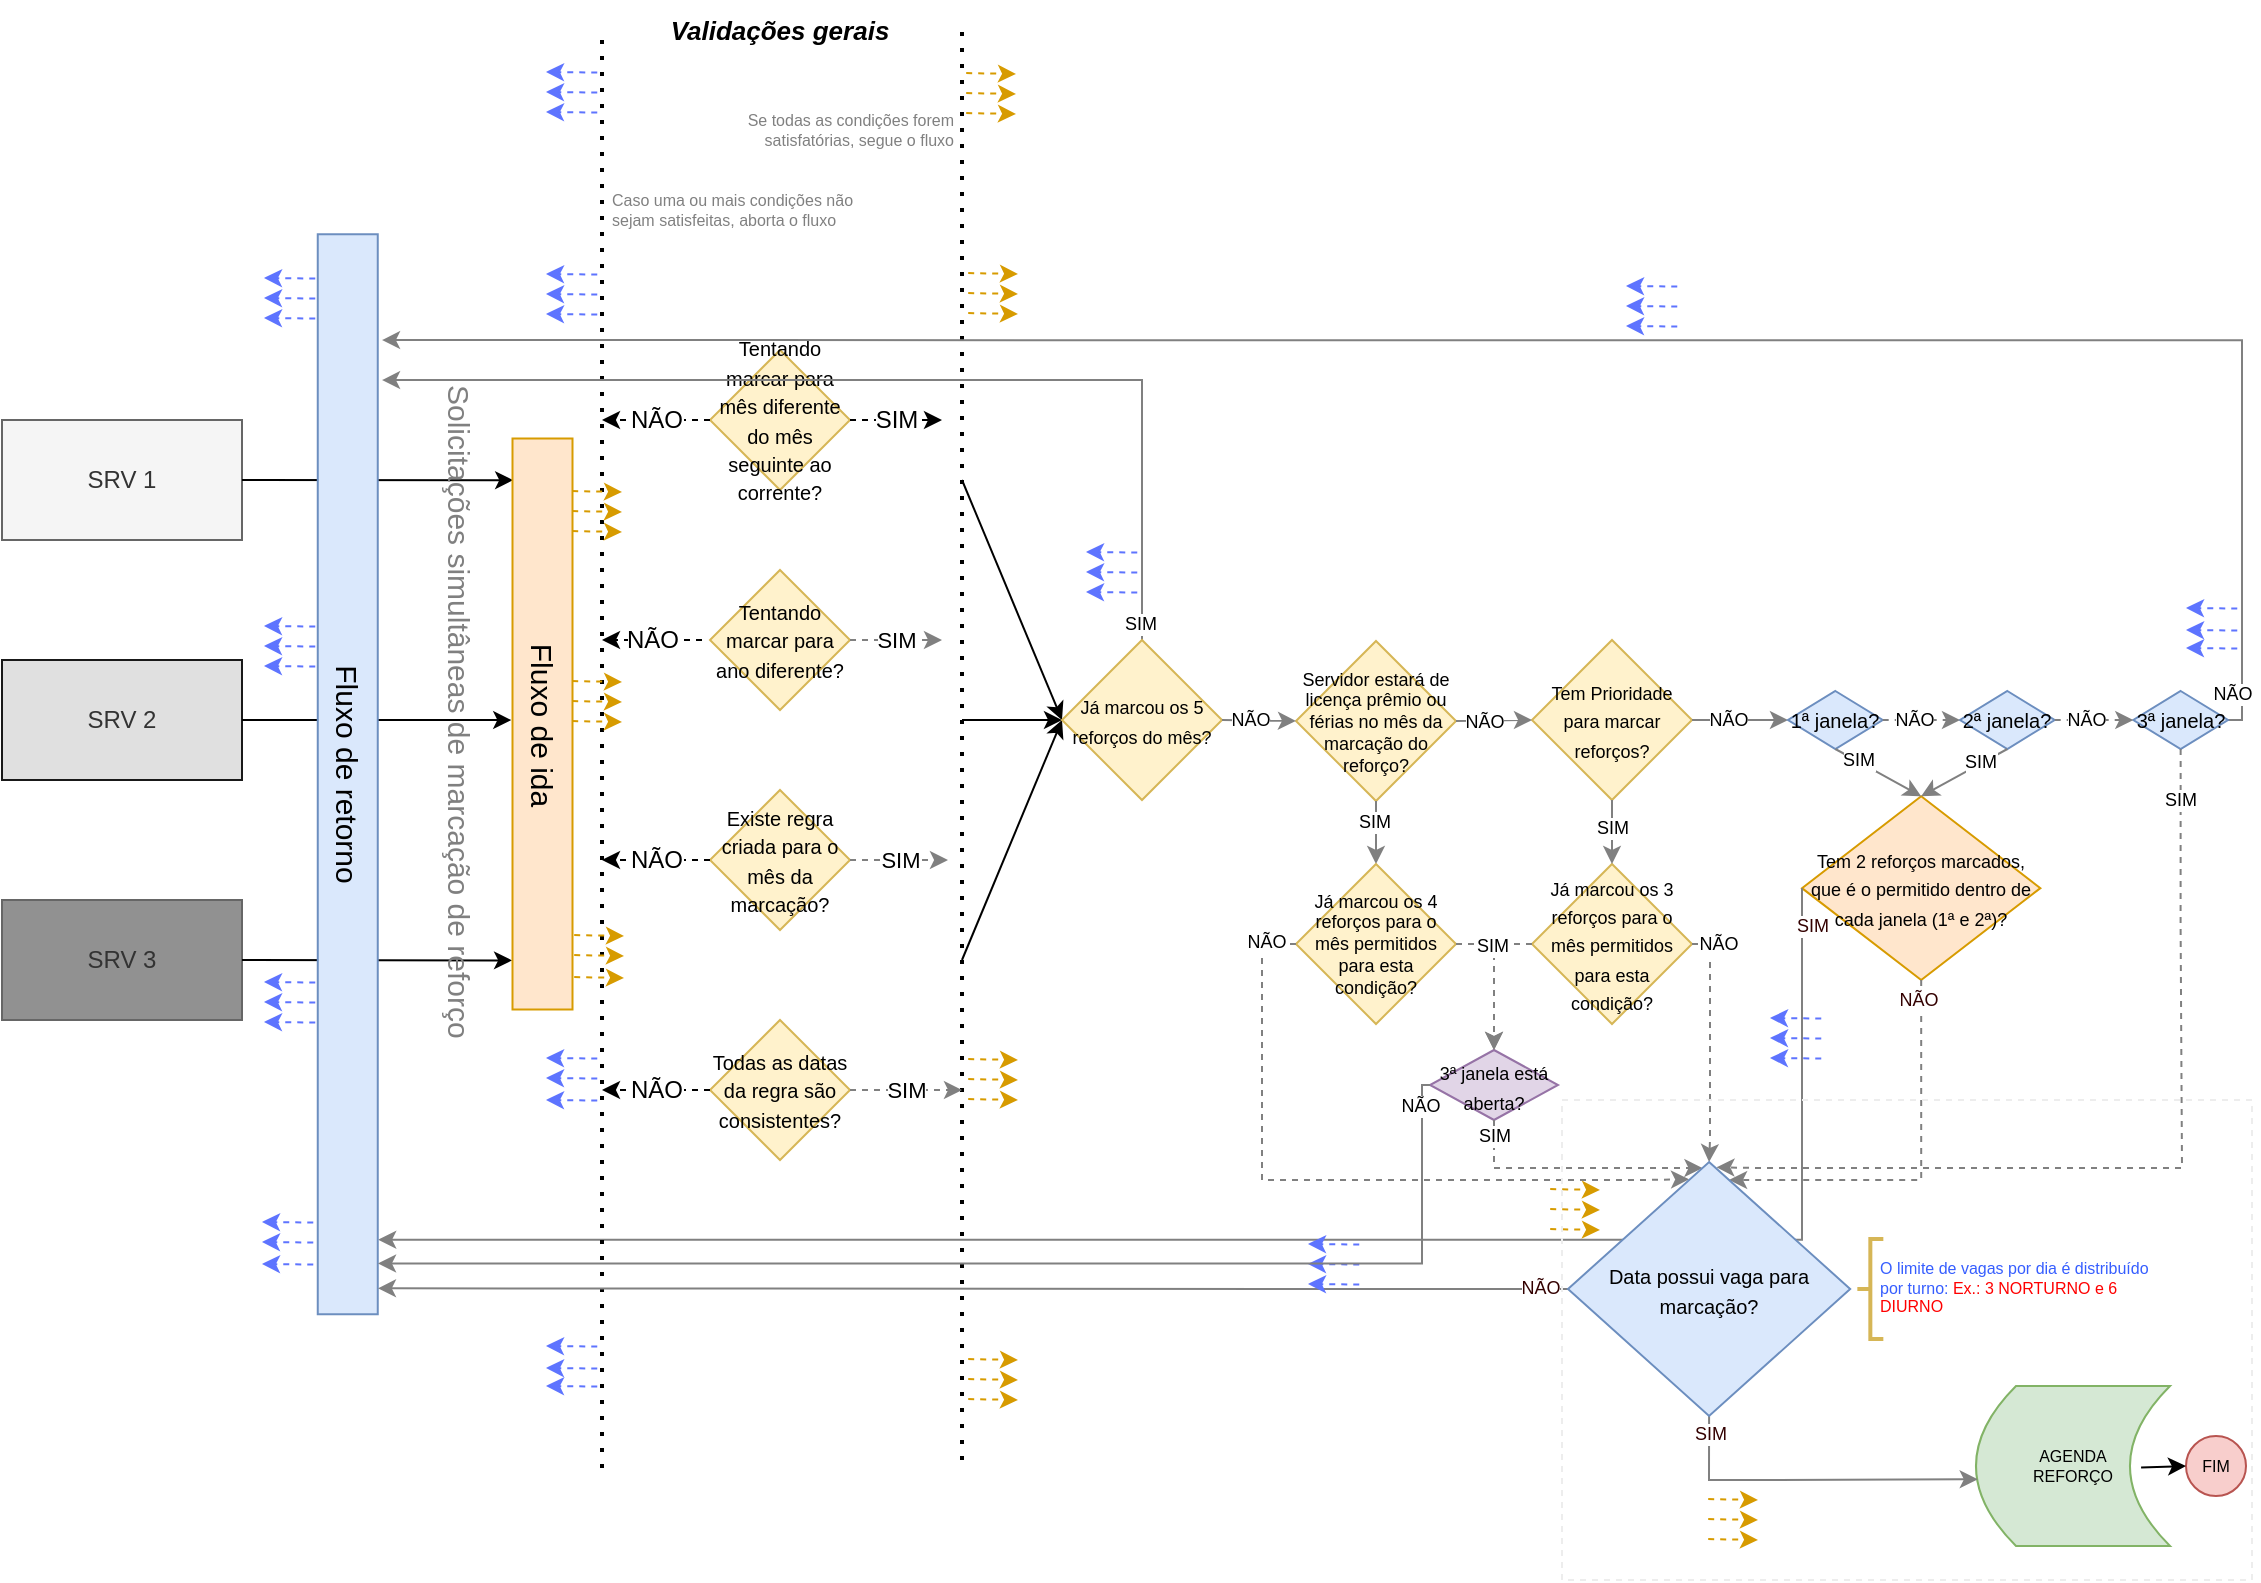 <mxfile version="20.3.0" type="github">
  <diagram id="E55SIUXPI5zPZzohXUC2" name="Página-1">
    <mxGraphModel dx="1237" dy="690" grid="1" gridSize="10" guides="1" tooltips="1" connect="1" arrows="1" fold="1" page="1" pageScale="1" pageWidth="1169" pageHeight="827" math="0" shadow="0">
      <root>
        <mxCell id="0" />
        <mxCell id="1" parent="0" />
        <mxCell id="vMFZrTkS__saMolLycXG-198" value="&lt;font style=&quot;font-size: 9px;&quot;&gt;Tem 2 reforços marcados, que é o permitido dentro de cada janela (1ª e 2ª)?&lt;/font&gt;" style="rhombus;whiteSpace=wrap;html=1;fillColor=#ffe6cc;strokeColor=#d79b00;rounded=0;" vertex="1" parent="1">
          <mxGeometry x="940" y="428.13" width="119.19" height="91.87" as="geometry" />
        </mxCell>
        <mxCell id="vMFZrTkS__saMolLycXG-1" value="SRV 1" style="rounded=0;whiteSpace=wrap;html=1;fillColor=#f5f5f5;fontColor=#333333;strokeColor=#666666;" vertex="1" parent="1">
          <mxGeometry x="40" y="240" width="120" height="60" as="geometry" />
        </mxCell>
        <mxCell id="vMFZrTkS__saMolLycXG-237" value="" style="edgeStyle=segmentEdgeStyle;endArrow=classic;html=1;rounded=0;strokeColor=#808080;entryX=0.931;entryY=-0.007;entryDx=0;entryDy=0;entryPerimeter=0;exitX=0;exitY=0.5;exitDx=0;exitDy=0;" edge="1" parent="1" source="vMFZrTkS__saMolLycXG-198" target="vMFZrTkS__saMolLycXG-60">
          <mxGeometry width="50" height="50" relative="1" as="geometry">
            <mxPoint x="920" y="474" as="sourcePoint" />
            <mxPoint x="210.0" y="637.92" as="targetPoint" />
            <Array as="points">
              <mxPoint x="940" y="650" />
            </Array>
          </mxGeometry>
        </mxCell>
        <mxCell id="vMFZrTkS__saMolLycXG-241" value="SIM" style="edgeLabel;html=1;align=center;verticalAlign=middle;resizable=0;points=[];fontSize=9;fontFamily=Helvetica;fontColor=#330000;rounded=0;" vertex="1" connectable="0" parent="vMFZrTkS__saMolLycXG-237">
          <mxGeometry x="-0.954" relative="1" as="geometry">
            <mxPoint x="5" y="-2" as="offset" />
          </mxGeometry>
        </mxCell>
        <mxCell id="vMFZrTkS__saMolLycXG-2" value="SRV 2" style="rounded=0;whiteSpace=wrap;html=1;fillColor=#E0E0E0;fontColor=#333333;strokeColor=#191919;" vertex="1" parent="1">
          <mxGeometry x="40" y="360" width="120" height="60" as="geometry" />
        </mxCell>
        <mxCell id="vMFZrTkS__saMolLycXG-3" value="SRV 3" style="rounded=0;whiteSpace=wrap;html=1;fillColor=#919191;fontColor=#333333;strokeColor=#666666;" vertex="1" parent="1">
          <mxGeometry x="40" y="480" width="120" height="60" as="geometry" />
        </mxCell>
        <mxCell id="vMFZrTkS__saMolLycXG-6" value="" style="endArrow=classic;html=1;rounded=0;exitX=1;exitY=0.5;exitDx=0;exitDy=0;entryX=0.073;entryY=0.989;entryDx=0;entryDy=0;entryPerimeter=0;" edge="1" parent="1" source="vMFZrTkS__saMolLycXG-1" target="vMFZrTkS__saMolLycXG-58">
          <mxGeometry width="50" height="50" relative="1" as="geometry">
            <mxPoint x="320" y="290" as="sourcePoint" />
            <mxPoint x="340" y="270" as="targetPoint" />
          </mxGeometry>
        </mxCell>
        <mxCell id="vMFZrTkS__saMolLycXG-8" value="" style="endArrow=classic;html=1;rounded=0;entryX=0.493;entryY=1.021;entryDx=0;entryDy=0;entryPerimeter=0;" edge="1" parent="1" source="vMFZrTkS__saMolLycXG-2" target="vMFZrTkS__saMolLycXG-58">
          <mxGeometry width="50" height="50" relative="1" as="geometry">
            <mxPoint x="170" y="280" as="sourcePoint" />
            <mxPoint x="340" y="390" as="targetPoint" />
          </mxGeometry>
        </mxCell>
        <mxCell id="vMFZrTkS__saMolLycXG-9" value="" style="endArrow=classic;html=1;rounded=0;exitX=1;exitY=0.5;exitDx=0;exitDy=0;entryX=0.914;entryY=1.007;entryDx=0;entryDy=0;entryPerimeter=0;" edge="1" parent="1" source="vMFZrTkS__saMolLycXG-3" target="vMFZrTkS__saMolLycXG-58">
          <mxGeometry width="50" height="50" relative="1" as="geometry">
            <mxPoint x="170" y="400.0" as="sourcePoint" />
            <mxPoint x="340" y="510" as="targetPoint" />
          </mxGeometry>
        </mxCell>
        <mxCell id="vMFZrTkS__saMolLycXG-16" value="&lt;font size=&quot;1&quot;&gt;Tentando marcar para ano diferente?&lt;/font&gt;" style="rhombus;whiteSpace=wrap;html=1;fillColor=#fff2cc;strokeColor=#d6b656;rounded=0;" vertex="1" parent="1">
          <mxGeometry x="394" y="315" width="70" height="70" as="geometry" />
        </mxCell>
        <mxCell id="vMFZrTkS__saMolLycXG-18" value="" style="endArrow=none;dashed=1;html=1;dashPattern=1 3;strokeWidth=2;rounded=0;fontSize=9;" edge="1" parent="1">
          <mxGeometry width="50" height="50" relative="1" as="geometry">
            <mxPoint x="340" y="764" as="sourcePoint" />
            <mxPoint x="340" y="50" as="targetPoint" />
          </mxGeometry>
        </mxCell>
        <mxCell id="vMFZrTkS__saMolLycXG-19" value="&lt;font style=&quot;font-size: 13px;&quot;&gt;Validações gerais&lt;/font&gt;" style="text;html=1;strokeColor=none;fillColor=none;align=center;verticalAlign=middle;whiteSpace=wrap;rounded=0;fontSize=9;rotation=0;labelBackgroundColor=none;fontStyle=3;" vertex="1" parent="1">
          <mxGeometry x="359" y="30" width="140" height="30" as="geometry" />
        </mxCell>
        <mxCell id="vMFZrTkS__saMolLycXG-22" value="&lt;span style=&quot;font-size: x-small;&quot;&gt;Tentando marcar para mês diferente do mês seguinte ao corrente?&lt;/span&gt;" style="rhombus;whiteSpace=wrap;html=1;fillColor=#fff2cc;strokeColor=#d6b656;rounded=0;" vertex="1" parent="1">
          <mxGeometry x="394" y="205" width="70" height="70" as="geometry" />
        </mxCell>
        <mxCell id="vMFZrTkS__saMolLycXG-23" value="" style="endArrow=none;dashed=1;html=1;dashPattern=1 3;strokeWidth=2;rounded=0;fontSize=9;" edge="1" parent="1">
          <mxGeometry width="50" height="50" relative="1" as="geometry">
            <mxPoint x="520" y="760" as="sourcePoint" />
            <mxPoint x="520" y="40" as="targetPoint" />
          </mxGeometry>
        </mxCell>
        <mxCell id="vMFZrTkS__saMolLycXG-27" value="&lt;font size=&quot;1&quot;&gt;Existe regra criada para o mês da marcação?&lt;/font&gt;" style="rhombus;whiteSpace=wrap;html=1;fillColor=#fff2cc;strokeColor=#d6b656;rounded=0;" vertex="1" parent="1">
          <mxGeometry x="394" y="425" width="70" height="70" as="geometry" />
        </mxCell>
        <mxCell id="vMFZrTkS__saMolLycXG-35" value="NÃO" style="endArrow=classic;html=1;rounded=0;fontFamily=Helvetica;fontSize=12;fontColor=default;dashed=1;exitX=0;exitY=0.5;exitDx=0;exitDy=0;" edge="1" parent="1" source="vMFZrTkS__saMolLycXG-22">
          <mxGeometry width="50" height="50" relative="1" as="geometry">
            <mxPoint x="120" y="230" as="sourcePoint" />
            <mxPoint x="340" y="240" as="targetPoint" />
          </mxGeometry>
        </mxCell>
        <mxCell id="vMFZrTkS__saMolLycXG-37" value="NÃO" style="endArrow=classic;html=1;rounded=0;fontFamily=Helvetica;fontSize=12;fontColor=default;dashed=1;exitX=0;exitY=0.5;exitDx=0;exitDy=0;" edge="1" parent="1" source="vMFZrTkS__saMolLycXG-27">
          <mxGeometry width="50" height="50" relative="1" as="geometry">
            <mxPoint x="410" y="295.0" as="sourcePoint" />
            <mxPoint x="340" y="460" as="targetPoint" />
          </mxGeometry>
        </mxCell>
        <mxCell id="vMFZrTkS__saMolLycXG-39" value="SIM" style="endArrow=classic;html=1;rounded=0;fontFamily=Helvetica;fontSize=11;fontColor=default;dashed=1;exitX=1;exitY=0.5;exitDx=0;exitDy=0;strokeColor=#808080;" edge="1" parent="1">
          <mxGeometry width="50" height="50" relative="1" as="geometry">
            <mxPoint x="464" y="460" as="sourcePoint" />
            <mxPoint x="513" y="460" as="targetPoint" />
          </mxGeometry>
        </mxCell>
        <mxCell id="vMFZrTkS__saMolLycXG-40" value="SIM" style="endArrow=classic;html=1;rounded=0;fontFamily=Helvetica;fontSize=11;fontColor=default;dashed=1;exitX=1;exitY=0.5;exitDx=0;exitDy=0;strokeColor=#808080;" edge="1" parent="1" source="vMFZrTkS__saMolLycXG-16">
          <mxGeometry width="50" height="50" relative="1" as="geometry">
            <mxPoint x="474" y="470" as="sourcePoint" />
            <mxPoint x="510" y="350" as="targetPoint" />
          </mxGeometry>
        </mxCell>
        <mxCell id="vMFZrTkS__saMolLycXG-41" value="SIM" style="endArrow=classic;html=1;rounded=0;fontFamily=Helvetica;fontSize=12;fontColor=default;dashed=1;exitX=1;exitY=0.5;exitDx=0;exitDy=0;" edge="1" parent="1" source="vMFZrTkS__saMolLycXG-22">
          <mxGeometry width="50" height="50" relative="1" as="geometry">
            <mxPoint x="474" y="360" as="sourcePoint" />
            <mxPoint x="510" y="240" as="targetPoint" />
          </mxGeometry>
        </mxCell>
        <mxCell id="vMFZrTkS__saMolLycXG-42" value="&lt;span style=&quot;font-size: 8px;&quot;&gt;Se todas as condições forem satisfatórias, segue o fluxo&lt;/span&gt;" style="text;html=1;strokeColor=none;fillColor=none;align=right;verticalAlign=middle;whiteSpace=wrap;rounded=0;fontSize=8;rotation=0;fontColor=#808080;" vertex="1" parent="1">
          <mxGeometry x="375" y="80" width="143" height="30" as="geometry" />
        </mxCell>
        <mxCell id="vMFZrTkS__saMolLycXG-43" value="&lt;span style=&quot;font-size: 8px;&quot;&gt;Caso uma ou mais condições não sejam satisfeitas, aborta o fluxo&lt;/span&gt;" style="text;html=1;strokeColor=none;fillColor=none;align=left;verticalAlign=middle;whiteSpace=wrap;rounded=0;fontSize=8;rotation=0;fontColor=#808080;" vertex="1" parent="1">
          <mxGeometry x="342.88" y="120" width="140" height="30" as="geometry" />
        </mxCell>
        <mxCell id="vMFZrTkS__saMolLycXG-44" value="&lt;span style=&quot;font-size: 15px;&quot;&gt;Solicitações simultâneas de marcação de reforço&lt;/span&gt;" style="text;html=1;strokeColor=none;fillColor=none;align=left;verticalAlign=middle;whiteSpace=wrap;rounded=0;fontSize=15;rotation=90;fontColor=#808080;" vertex="1" parent="1">
          <mxGeometry x="90" y="384" width="357.5" height="30" as="geometry" />
        </mxCell>
        <mxCell id="vMFZrTkS__saMolLycXG-45" value="&lt;font size=&quot;1&quot;&gt;Todas as datas da regra são consistentes?&lt;/font&gt;" style="rhombus;whiteSpace=wrap;html=1;fillColor=#fff2cc;strokeColor=#d6b656;rounded=0;" vertex="1" parent="1">
          <mxGeometry x="394" y="540" width="70" height="70" as="geometry" />
        </mxCell>
        <mxCell id="vMFZrTkS__saMolLycXG-46" value="NÃO" style="endArrow=classic;html=1;rounded=0;fontFamily=Helvetica;fontSize=12;fontColor=default;dashed=1;exitX=0;exitY=0.5;exitDx=0;exitDy=0;" edge="1" parent="1" source="vMFZrTkS__saMolLycXG-45">
          <mxGeometry width="50" height="50" relative="1" as="geometry">
            <mxPoint x="404" y="470" as="sourcePoint" />
            <mxPoint x="340" y="575" as="targetPoint" />
          </mxGeometry>
        </mxCell>
        <mxCell id="vMFZrTkS__saMolLycXG-47" value="SIM" style="endArrow=classic;html=1;rounded=0;fontFamily=Helvetica;fontSize=11;fontColor=default;dashed=1;exitX=1;exitY=0.5;exitDx=0;exitDy=0;strokeColor=#808080;" edge="1" parent="1" source="vMFZrTkS__saMolLycXG-45">
          <mxGeometry width="50" height="50" relative="1" as="geometry">
            <mxPoint x="474" y="470" as="sourcePoint" />
            <mxPoint x="520" y="575" as="targetPoint" />
          </mxGeometry>
        </mxCell>
        <mxCell id="vMFZrTkS__saMolLycXG-48" value="" style="endArrow=classic;html=1;rounded=0;entryX=0;entryY=0.5;entryDx=0;entryDy=0;" edge="1" parent="1" target="vMFZrTkS__saMolLycXG-131">
          <mxGeometry width="50" height="50" relative="1" as="geometry">
            <mxPoint x="520" y="390" as="sourcePoint" />
            <mxPoint x="350" y="280" as="targetPoint" />
          </mxGeometry>
        </mxCell>
        <mxCell id="vMFZrTkS__saMolLycXG-49" value="" style="endArrow=classic;html=1;rounded=0;entryX=0;entryY=0.5;entryDx=0;entryDy=0;" edge="1" parent="1" target="vMFZrTkS__saMolLycXG-131">
          <mxGeometry width="50" height="50" relative="1" as="geometry">
            <mxPoint x="520" y="510" as="sourcePoint" />
            <mxPoint x="650" y="400" as="targetPoint" />
          </mxGeometry>
        </mxCell>
        <mxCell id="vMFZrTkS__saMolLycXG-50" value="" style="endArrow=classic;html=1;rounded=0;entryX=0;entryY=0.5;entryDx=0;entryDy=0;" edge="1" parent="1" target="vMFZrTkS__saMolLycXG-131">
          <mxGeometry width="50" height="50" relative="1" as="geometry">
            <mxPoint x="520" y="270" as="sourcePoint" />
            <mxPoint x="580" y="400" as="targetPoint" />
          </mxGeometry>
        </mxCell>
        <mxCell id="vMFZrTkS__saMolLycXG-51" value="&lt;font style=&quot;font-size: 9px;&quot;&gt;Tem Prioridade para marcar reforços?&lt;/font&gt;" style="rhombus;whiteSpace=wrap;html=1;fillColor=#fff2cc;strokeColor=#d6b656;rounded=0;" vertex="1" parent="1">
          <mxGeometry x="805" y="350" width="80" height="80" as="geometry" />
        </mxCell>
        <mxCell id="vMFZrTkS__saMolLycXG-52" value="&lt;font style=&quot;font-size: 9px;&quot;&gt;&lt;span style=&quot;font-size: 9px;&quot;&gt;Servidor estará de licença prêmio ou férias no mês da marcação do reforço?&lt;/span&gt;&lt;/font&gt;" style="rhombus;whiteSpace=wrap;html=1;fillColor=#fff2cc;strokeColor=#d6b656;rounded=0;fontSize=9;" vertex="1" parent="1">
          <mxGeometry x="687" y="350.5" width="80" height="80" as="geometry" />
        </mxCell>
        <mxCell id="vMFZrTkS__saMolLycXG-54" value="NÃO" style="endArrow=classic;html=1;rounded=0;fontFamily=Helvetica;fontSize=12;fontColor=default;dashed=1;" edge="1" parent="1">
          <mxGeometry width="50" height="50" relative="1" as="geometry">
            <mxPoint x="390" y="350" as="sourcePoint" />
            <mxPoint x="340" y="350" as="targetPoint" />
            <Array as="points" />
          </mxGeometry>
        </mxCell>
        <mxCell id="vMFZrTkS__saMolLycXG-58" value="&lt;span style=&quot;font-size: 15px;&quot;&gt;Fluxo de ida&lt;/span&gt;" style="text;html=1;strokeColor=#d79b00;fillColor=#ffe6cc;align=center;verticalAlign=middle;whiteSpace=wrap;rounded=0;fontSize=15;rotation=90;" vertex="1" parent="1">
          <mxGeometry x="167.5" y="377" width="285.5" height="30" as="geometry" />
        </mxCell>
        <mxCell id="vMFZrTkS__saMolLycXG-60" value="&lt;span style=&quot;font-size: 15px;&quot;&gt;Fluxo de retorno&lt;/span&gt;" style="text;html=1;strokeColor=#6c8ebf;fillColor=#dae8fc;align=center;verticalAlign=middle;whiteSpace=wrap;rounded=0;fontSize=15;rotation=90;" vertex="1" parent="1">
          <mxGeometry x="-57.12" y="402.13" width="540" height="30" as="geometry" />
        </mxCell>
        <mxCell id="vMFZrTkS__saMolLycXG-62" value="" style="endArrow=classic;html=1;rounded=0;dashed=1;labelBackgroundColor=#1736FF;labelBorderColor=none;strokeColor=#5E74FF;fontFamily=Helvetica;fontSize=15;fontColor=#365EFF;exitX=0.041;exitY=1.075;exitDx=0;exitDy=0;exitPerimeter=0;" edge="1" parent="1">
          <mxGeometry width="50" height="50" relative="1" as="geometry">
            <mxPoint x="196.63" y="169.27" as="sourcePoint" />
            <mxPoint x="171" y="169" as="targetPoint" />
          </mxGeometry>
        </mxCell>
        <mxCell id="vMFZrTkS__saMolLycXG-65" value="" style="endArrow=classic;html=1;rounded=0;dashed=1;labelBackgroundColor=#1736FF;labelBorderColor=none;strokeColor=#5E74FF;fontFamily=Helvetica;fontSize=15;fontColor=#365EFF;exitX=0.041;exitY=1.075;exitDx=0;exitDy=0;exitPerimeter=0;" edge="1" parent="1">
          <mxGeometry width="50" height="50" relative="1" as="geometry">
            <mxPoint x="196.63" y="179.27" as="sourcePoint" />
            <mxPoint x="171" y="179" as="targetPoint" />
          </mxGeometry>
        </mxCell>
        <mxCell id="vMFZrTkS__saMolLycXG-66" value="" style="endArrow=classic;html=1;rounded=0;dashed=1;labelBackgroundColor=#1736FF;labelBorderColor=none;strokeColor=#5E74FF;fontFamily=Helvetica;fontSize=15;fontColor=#365EFF;exitX=0.041;exitY=1.075;exitDx=0;exitDy=0;exitPerimeter=0;" edge="1" parent="1">
          <mxGeometry width="50" height="50" relative="1" as="geometry">
            <mxPoint x="196.63" y="189.27" as="sourcePoint" />
            <mxPoint x="171" y="189" as="targetPoint" />
          </mxGeometry>
        </mxCell>
        <mxCell id="vMFZrTkS__saMolLycXG-67" value="" style="endArrow=classic;html=1;rounded=0;dashed=1;labelBackgroundColor=#1736FF;labelBorderColor=none;strokeColor=#5E74FF;fontFamily=Helvetica;fontSize=15;fontColor=#365EFF;exitX=0.041;exitY=1.075;exitDx=0;exitDy=0;exitPerimeter=0;" edge="1" parent="1">
          <mxGeometry width="50" height="50" relative="1" as="geometry">
            <mxPoint x="196.63" y="363.27" as="sourcePoint" />
            <mxPoint x="171" y="363" as="targetPoint" />
          </mxGeometry>
        </mxCell>
        <mxCell id="vMFZrTkS__saMolLycXG-68" value="" style="endArrow=classic;html=1;rounded=0;dashed=1;labelBackgroundColor=#1736FF;labelBorderColor=none;strokeColor=#5E74FF;fontFamily=Helvetica;fontSize=15;fontColor=#365EFF;exitX=0.041;exitY=1.075;exitDx=0;exitDy=0;exitPerimeter=0;" edge="1" parent="1">
          <mxGeometry width="50" height="50" relative="1" as="geometry">
            <mxPoint x="196.63" y="353.27" as="sourcePoint" />
            <mxPoint x="171" y="353" as="targetPoint" />
          </mxGeometry>
        </mxCell>
        <mxCell id="vMFZrTkS__saMolLycXG-69" value="" style="endArrow=classic;html=1;rounded=0;dashed=1;labelBackgroundColor=#1736FF;labelBorderColor=none;strokeColor=#5E74FF;fontFamily=Helvetica;fontSize=15;fontColor=#365EFF;exitX=0.041;exitY=1.075;exitDx=0;exitDy=0;exitPerimeter=0;" edge="1" parent="1">
          <mxGeometry width="50" height="50" relative="1" as="geometry">
            <mxPoint x="196.63" y="343.27" as="sourcePoint" />
            <mxPoint x="171" y="343" as="targetPoint" />
          </mxGeometry>
        </mxCell>
        <mxCell id="vMFZrTkS__saMolLycXG-70" value="" style="endArrow=classic;html=1;rounded=0;dashed=1;labelBackgroundColor=#1736FF;labelBorderColor=none;strokeColor=#5E74FF;fontFamily=Helvetica;fontSize=15;fontColor=#365EFF;exitX=0.041;exitY=1.075;exitDx=0;exitDy=0;exitPerimeter=0;" edge="1" parent="1">
          <mxGeometry width="50" height="50" relative="1" as="geometry">
            <mxPoint x="196.63" y="521.27" as="sourcePoint" />
            <mxPoint x="171" y="521" as="targetPoint" />
          </mxGeometry>
        </mxCell>
        <mxCell id="vMFZrTkS__saMolLycXG-71" value="" style="endArrow=classic;html=1;rounded=0;dashed=1;labelBackgroundColor=#1736FF;labelBorderColor=none;strokeColor=#5E74FF;fontFamily=Helvetica;fontSize=15;fontColor=#365EFF;exitX=0.041;exitY=1.075;exitDx=0;exitDy=0;exitPerimeter=0;" edge="1" parent="1">
          <mxGeometry width="50" height="50" relative="1" as="geometry">
            <mxPoint x="196.63" y="531.27" as="sourcePoint" />
            <mxPoint x="171" y="531" as="targetPoint" />
          </mxGeometry>
        </mxCell>
        <mxCell id="vMFZrTkS__saMolLycXG-72" value="" style="endArrow=classic;html=1;rounded=0;dashed=1;labelBackgroundColor=#1736FF;labelBorderColor=none;strokeColor=#5E74FF;fontFamily=Helvetica;fontSize=15;fontColor=#365EFF;exitX=0.041;exitY=1.075;exitDx=0;exitDy=0;exitPerimeter=0;" edge="1" parent="1">
          <mxGeometry width="50" height="50" relative="1" as="geometry">
            <mxPoint x="196.63" y="541.27" as="sourcePoint" />
            <mxPoint x="171" y="541" as="targetPoint" />
          </mxGeometry>
        </mxCell>
        <mxCell id="vMFZrTkS__saMolLycXG-73" value="" style="endArrow=classic;html=1;rounded=0;dashed=1;labelBackgroundColor=#1736FF;labelBorderColor=none;strokeColor=#5E74FF;fontFamily=Helvetica;fontSize=15;fontColor=#365EFF;exitX=0.041;exitY=1.075;exitDx=0;exitDy=0;exitPerimeter=0;" edge="1" parent="1">
          <mxGeometry width="50" height="50" relative="1" as="geometry">
            <mxPoint x="195.63" y="641.27" as="sourcePoint" />
            <mxPoint x="170" y="641" as="targetPoint" />
          </mxGeometry>
        </mxCell>
        <mxCell id="vMFZrTkS__saMolLycXG-74" value="" style="endArrow=classic;html=1;rounded=0;dashed=1;labelBackgroundColor=#1736FF;labelBorderColor=none;strokeColor=#5E74FF;fontFamily=Helvetica;fontSize=15;fontColor=#365EFF;exitX=0.041;exitY=1.075;exitDx=0;exitDy=0;exitPerimeter=0;" edge="1" parent="1">
          <mxGeometry width="50" height="50" relative="1" as="geometry">
            <mxPoint x="195.63" y="651.27" as="sourcePoint" />
            <mxPoint x="170" y="651" as="targetPoint" />
          </mxGeometry>
        </mxCell>
        <mxCell id="vMFZrTkS__saMolLycXG-75" value="" style="endArrow=classic;html=1;rounded=0;dashed=1;labelBackgroundColor=#1736FF;labelBorderColor=none;strokeColor=#5E74FF;fontFamily=Helvetica;fontSize=15;fontColor=#365EFF;exitX=0.041;exitY=1.075;exitDx=0;exitDy=0;exitPerimeter=0;" edge="1" parent="1">
          <mxGeometry width="50" height="50" relative="1" as="geometry">
            <mxPoint x="195.63" y="662.27" as="sourcePoint" />
            <mxPoint x="170" y="662" as="targetPoint" />
          </mxGeometry>
        </mxCell>
        <mxCell id="vMFZrTkS__saMolLycXG-79" value="" style="endArrow=classic;html=1;rounded=0;dashed=1;labelBackgroundColor=#1736FF;labelBorderColor=none;strokeColor=#d79b00;fontFamily=Helvetica;fontSize=15;fontColor=#365EFF;exitX=0.092;exitY=0.005;exitDx=0;exitDy=0;exitPerimeter=0;fillColor=#ffe6cc;" edge="1" parent="1" source="vMFZrTkS__saMolLycXG-58">
          <mxGeometry width="50" height="50" relative="1" as="geometry">
            <mxPoint x="206.63" y="179.27" as="sourcePoint" />
            <mxPoint x="350" y="276" as="targetPoint" />
          </mxGeometry>
        </mxCell>
        <mxCell id="vMFZrTkS__saMolLycXG-80" value="" style="endArrow=classic;html=1;rounded=0;dashed=1;labelBackgroundColor=#1736FF;labelBorderColor=none;strokeColor=#d79b00;fontFamily=Helvetica;fontSize=15;fontColor=#365EFF;exitX=0.092;exitY=0.005;exitDx=0;exitDy=0;exitPerimeter=0;fillColor=#ffe6cc;" edge="1" parent="1">
          <mxGeometry width="50" height="50" relative="1" as="geometry">
            <mxPoint x="325.1" y="285.516" as="sourcePoint" />
            <mxPoint x="350.0" y="286" as="targetPoint" />
          </mxGeometry>
        </mxCell>
        <mxCell id="vMFZrTkS__saMolLycXG-81" value="" style="endArrow=classic;html=1;rounded=0;dashed=1;labelBackgroundColor=#1736FF;labelBorderColor=none;strokeColor=#d79b00;fontFamily=Helvetica;fontSize=15;fontColor=#365EFF;exitX=0.092;exitY=0.005;exitDx=0;exitDy=0;exitPerimeter=0;fillColor=#ffe6cc;" edge="1" parent="1">
          <mxGeometry width="50" height="50" relative="1" as="geometry">
            <mxPoint x="325.1" y="295.516" as="sourcePoint" />
            <mxPoint x="350.0" y="296" as="targetPoint" />
          </mxGeometry>
        </mxCell>
        <mxCell id="vMFZrTkS__saMolLycXG-82" value="" style="endArrow=classic;html=1;rounded=0;dashed=1;labelBackgroundColor=#1736FF;labelBorderColor=none;strokeColor=#d79b00;fontFamily=Helvetica;fontSize=15;fontColor=#365EFF;exitX=0.092;exitY=0.005;exitDx=0;exitDy=0;exitPerimeter=0;fillColor=#ffe6cc;" edge="1" parent="1">
          <mxGeometry width="50" height="50" relative="1" as="geometry">
            <mxPoint x="325.1" y="370.516" as="sourcePoint" />
            <mxPoint x="350.0" y="371" as="targetPoint" />
          </mxGeometry>
        </mxCell>
        <mxCell id="vMFZrTkS__saMolLycXG-83" value="" style="endArrow=classic;html=1;rounded=0;dashed=1;labelBackgroundColor=#1736FF;labelBorderColor=none;strokeColor=#d79b00;fontFamily=Helvetica;fontSize=15;fontColor=#365EFF;exitX=0.092;exitY=0.005;exitDx=0;exitDy=0;exitPerimeter=0;fillColor=#ffe6cc;" edge="1" parent="1">
          <mxGeometry width="50" height="50" relative="1" as="geometry">
            <mxPoint x="325.1" y="380.516" as="sourcePoint" />
            <mxPoint x="350.0" y="381" as="targetPoint" />
          </mxGeometry>
        </mxCell>
        <mxCell id="vMFZrTkS__saMolLycXG-84" value="" style="endArrow=classic;html=1;rounded=0;dashed=1;labelBackgroundColor=#1736FF;labelBorderColor=none;strokeColor=#d79b00;fontFamily=Helvetica;fontSize=15;fontColor=#365EFF;exitX=0.092;exitY=0.005;exitDx=0;exitDy=0;exitPerimeter=0;fillColor=#ffe6cc;" edge="1" parent="1">
          <mxGeometry width="50" height="50" relative="1" as="geometry">
            <mxPoint x="325.1" y="390.516" as="sourcePoint" />
            <mxPoint x="350.0" y="391" as="targetPoint" />
          </mxGeometry>
        </mxCell>
        <mxCell id="vMFZrTkS__saMolLycXG-85" value="" style="endArrow=classic;html=1;rounded=0;dashed=1;labelBackgroundColor=#1736FF;labelBorderColor=none;strokeColor=#d79b00;fontFamily=Helvetica;fontSize=15;fontColor=#365EFF;exitX=0.092;exitY=0.005;exitDx=0;exitDy=0;exitPerimeter=0;fillColor=#ffe6cc;" edge="1" parent="1">
          <mxGeometry width="50" height="50" relative="1" as="geometry">
            <mxPoint x="326.1" y="497.516" as="sourcePoint" />
            <mxPoint x="351.0" y="498" as="targetPoint" />
          </mxGeometry>
        </mxCell>
        <mxCell id="vMFZrTkS__saMolLycXG-86" value="" style="endArrow=classic;html=1;rounded=0;dashed=1;labelBackgroundColor=#1736FF;labelBorderColor=none;strokeColor=#d79b00;fontFamily=Helvetica;fontSize=15;fontColor=#365EFF;exitX=0.092;exitY=0.005;exitDx=0;exitDy=0;exitPerimeter=0;fillColor=#ffe6cc;" edge="1" parent="1">
          <mxGeometry width="50" height="50" relative="1" as="geometry">
            <mxPoint x="326.1" y="507.516" as="sourcePoint" />
            <mxPoint x="351.0" y="508" as="targetPoint" />
          </mxGeometry>
        </mxCell>
        <mxCell id="vMFZrTkS__saMolLycXG-87" value="" style="endArrow=classic;html=1;rounded=0;dashed=1;labelBackgroundColor=#1736FF;labelBorderColor=none;strokeColor=#d79b00;fontFamily=Helvetica;fontSize=15;fontColor=#365EFF;exitX=0.092;exitY=0.005;exitDx=0;exitDy=0;exitPerimeter=0;fillColor=#ffe6cc;" edge="1" parent="1">
          <mxGeometry width="50" height="50" relative="1" as="geometry">
            <mxPoint x="326.1" y="518.516" as="sourcePoint" />
            <mxPoint x="351.0" y="519" as="targetPoint" />
          </mxGeometry>
        </mxCell>
        <mxCell id="vMFZrTkS__saMolLycXG-88" value="" style="endArrow=classic;html=1;rounded=0;dashed=1;labelBackgroundColor=#1736FF;labelBorderColor=none;strokeColor=#5E74FF;fontFamily=Helvetica;fontSize=15;fontColor=#365EFF;exitX=0.041;exitY=1.075;exitDx=0;exitDy=0;exitPerimeter=0;" edge="1" parent="1">
          <mxGeometry width="50" height="50" relative="1" as="geometry">
            <mxPoint x="337.63" y="66.27" as="sourcePoint" />
            <mxPoint x="312" y="66" as="targetPoint" />
          </mxGeometry>
        </mxCell>
        <mxCell id="vMFZrTkS__saMolLycXG-89" value="" style="endArrow=classic;html=1;rounded=0;dashed=1;labelBackgroundColor=#1736FF;labelBorderColor=none;strokeColor=#5E74FF;fontFamily=Helvetica;fontSize=15;fontColor=#365EFF;exitX=0.041;exitY=1.075;exitDx=0;exitDy=0;exitPerimeter=0;" edge="1" parent="1">
          <mxGeometry width="50" height="50" relative="1" as="geometry">
            <mxPoint x="337.63" y="76.27" as="sourcePoint" />
            <mxPoint x="312" y="76" as="targetPoint" />
          </mxGeometry>
        </mxCell>
        <mxCell id="vMFZrTkS__saMolLycXG-90" value="" style="endArrow=classic;html=1;rounded=0;dashed=1;labelBackgroundColor=#1736FF;labelBorderColor=none;strokeColor=#5E74FF;fontFamily=Helvetica;fontSize=15;fontColor=#365EFF;exitX=0.041;exitY=1.075;exitDx=0;exitDy=0;exitPerimeter=0;" edge="1" parent="1">
          <mxGeometry width="50" height="50" relative="1" as="geometry">
            <mxPoint x="337.63" y="86.27" as="sourcePoint" />
            <mxPoint x="312" y="86.0" as="targetPoint" />
          </mxGeometry>
        </mxCell>
        <mxCell id="vMFZrTkS__saMolLycXG-91" value="" style="endArrow=classic;html=1;rounded=0;dashed=1;labelBackgroundColor=#1736FF;labelBorderColor=none;strokeColor=#5E74FF;fontFamily=Helvetica;fontSize=15;fontColor=#365EFF;exitX=0.041;exitY=1.075;exitDx=0;exitDy=0;exitPerimeter=0;" edge="1" parent="1">
          <mxGeometry width="50" height="50" relative="1" as="geometry">
            <mxPoint x="337.63" y="703.27" as="sourcePoint" />
            <mxPoint x="312" y="703" as="targetPoint" />
          </mxGeometry>
        </mxCell>
        <mxCell id="vMFZrTkS__saMolLycXG-92" value="" style="endArrow=classic;html=1;rounded=0;dashed=1;labelBackgroundColor=#1736FF;labelBorderColor=none;strokeColor=#5E74FF;fontFamily=Helvetica;fontSize=15;fontColor=#365EFF;exitX=0.041;exitY=1.075;exitDx=0;exitDy=0;exitPerimeter=0;" edge="1" parent="1">
          <mxGeometry width="50" height="50" relative="1" as="geometry">
            <mxPoint x="337.63" y="714.27" as="sourcePoint" />
            <mxPoint x="312" y="714" as="targetPoint" />
          </mxGeometry>
        </mxCell>
        <mxCell id="vMFZrTkS__saMolLycXG-93" value="" style="endArrow=classic;html=1;rounded=0;dashed=1;labelBackgroundColor=#1736FF;labelBorderColor=none;strokeColor=#5E74FF;fontFamily=Helvetica;fontSize=15;fontColor=#365EFF;exitX=0.041;exitY=1.075;exitDx=0;exitDy=0;exitPerimeter=0;" edge="1" parent="1">
          <mxGeometry width="50" height="50" relative="1" as="geometry">
            <mxPoint x="337.63" y="723.27" as="sourcePoint" />
            <mxPoint x="312" y="723.0" as="targetPoint" />
          </mxGeometry>
        </mxCell>
        <mxCell id="vMFZrTkS__saMolLycXG-94" value="" style="endArrow=classic;html=1;rounded=0;dashed=1;labelBackgroundColor=#1736FF;labelBorderColor=none;strokeColor=#5E74FF;fontFamily=Helvetica;fontSize=15;fontColor=#365EFF;exitX=0.041;exitY=1.075;exitDx=0;exitDy=0;exitPerimeter=0;" edge="1" parent="1">
          <mxGeometry width="50" height="50" relative="1" as="geometry">
            <mxPoint x="337.63" y="559.27" as="sourcePoint" />
            <mxPoint x="312" y="559" as="targetPoint" />
          </mxGeometry>
        </mxCell>
        <mxCell id="vMFZrTkS__saMolLycXG-95" value="" style="endArrow=classic;html=1;rounded=0;dashed=1;labelBackgroundColor=#1736FF;labelBorderColor=none;strokeColor=#5E74FF;fontFamily=Helvetica;fontSize=15;fontColor=#365EFF;exitX=0.041;exitY=1.075;exitDx=0;exitDy=0;exitPerimeter=0;" edge="1" parent="1">
          <mxGeometry width="50" height="50" relative="1" as="geometry">
            <mxPoint x="337.63" y="569.27" as="sourcePoint" />
            <mxPoint x="312" y="569" as="targetPoint" />
          </mxGeometry>
        </mxCell>
        <mxCell id="vMFZrTkS__saMolLycXG-96" value="" style="endArrow=classic;html=1;rounded=0;dashed=1;labelBackgroundColor=#1736FF;labelBorderColor=none;strokeColor=#5E74FF;fontFamily=Helvetica;fontSize=15;fontColor=#365EFF;exitX=0.041;exitY=1.075;exitDx=0;exitDy=0;exitPerimeter=0;" edge="1" parent="1">
          <mxGeometry width="50" height="50" relative="1" as="geometry">
            <mxPoint x="337.63" y="580.27" as="sourcePoint" />
            <mxPoint x="312" y="580" as="targetPoint" />
          </mxGeometry>
        </mxCell>
        <mxCell id="vMFZrTkS__saMolLycXG-97" value="" style="endArrow=classic;html=1;rounded=0;dashed=1;labelBackgroundColor=#1736FF;labelBorderColor=none;strokeColor=#5E74FF;fontFamily=Helvetica;fontSize=15;fontColor=#365EFF;exitX=0.041;exitY=1.075;exitDx=0;exitDy=0;exitPerimeter=0;" edge="1" parent="1">
          <mxGeometry width="50" height="50" relative="1" as="geometry">
            <mxPoint x="337.63" y="167.27" as="sourcePoint" />
            <mxPoint x="312" y="167" as="targetPoint" />
          </mxGeometry>
        </mxCell>
        <mxCell id="vMFZrTkS__saMolLycXG-98" value="" style="endArrow=classic;html=1;rounded=0;dashed=1;labelBackgroundColor=#1736FF;labelBorderColor=none;strokeColor=#5E74FF;fontFamily=Helvetica;fontSize=15;fontColor=#365EFF;exitX=0.041;exitY=1.075;exitDx=0;exitDy=0;exitPerimeter=0;" edge="1" parent="1">
          <mxGeometry width="50" height="50" relative="1" as="geometry">
            <mxPoint x="337.63" y="177.27" as="sourcePoint" />
            <mxPoint x="312" y="177" as="targetPoint" />
          </mxGeometry>
        </mxCell>
        <mxCell id="vMFZrTkS__saMolLycXG-99" value="" style="endArrow=classic;html=1;rounded=0;dashed=1;labelBackgroundColor=#1736FF;labelBorderColor=none;strokeColor=#5E74FF;fontFamily=Helvetica;fontSize=15;fontColor=#365EFF;exitX=0.041;exitY=1.075;exitDx=0;exitDy=0;exitPerimeter=0;" edge="1" parent="1">
          <mxGeometry width="50" height="50" relative="1" as="geometry">
            <mxPoint x="337.63" y="187.27" as="sourcePoint" />
            <mxPoint x="312" y="187.0" as="targetPoint" />
          </mxGeometry>
        </mxCell>
        <mxCell id="vMFZrTkS__saMolLycXG-100" value="" style="endArrow=classic;html=1;rounded=0;dashed=1;labelBackgroundColor=#1736FF;labelBorderColor=none;strokeColor=#d79b00;fontFamily=Helvetica;fontSize=15;fontColor=#365EFF;exitX=0.092;exitY=0.005;exitDx=0;exitDy=0;exitPerimeter=0;fillColor=#ffe6cc;" edge="1" parent="1">
          <mxGeometry width="50" height="50" relative="1" as="geometry">
            <mxPoint x="522.1" y="66.516" as="sourcePoint" />
            <mxPoint x="547" y="67" as="targetPoint" />
          </mxGeometry>
        </mxCell>
        <mxCell id="vMFZrTkS__saMolLycXG-101" value="" style="endArrow=classic;html=1;rounded=0;dashed=1;labelBackgroundColor=#1736FF;labelBorderColor=none;strokeColor=#d79b00;fontFamily=Helvetica;fontSize=15;fontColor=#365EFF;exitX=0.092;exitY=0.005;exitDx=0;exitDy=0;exitPerimeter=0;fillColor=#ffe6cc;" edge="1" parent="1">
          <mxGeometry width="50" height="50" relative="1" as="geometry">
            <mxPoint x="522.1" y="76.516" as="sourcePoint" />
            <mxPoint x="547" y="77" as="targetPoint" />
          </mxGeometry>
        </mxCell>
        <mxCell id="vMFZrTkS__saMolLycXG-102" value="" style="endArrow=classic;html=1;rounded=0;dashed=1;labelBackgroundColor=#1736FF;labelBorderColor=none;strokeColor=#d79b00;fontFamily=Helvetica;fontSize=15;fontColor=#365EFF;exitX=0.092;exitY=0.005;exitDx=0;exitDy=0;exitPerimeter=0;fillColor=#ffe6cc;" edge="1" parent="1">
          <mxGeometry width="50" height="50" relative="1" as="geometry">
            <mxPoint x="522.1" y="86.516" as="sourcePoint" />
            <mxPoint x="547" y="87" as="targetPoint" />
          </mxGeometry>
        </mxCell>
        <mxCell id="vMFZrTkS__saMolLycXG-103" value="" style="endArrow=classic;html=1;rounded=0;dashed=1;labelBackgroundColor=#1736FF;labelBorderColor=none;strokeColor=#d79b00;fontFamily=Helvetica;fontSize=15;fontColor=#365EFF;exitX=0.092;exitY=0.005;exitDx=0;exitDy=0;exitPerimeter=0;fillColor=#ffe6cc;" edge="1" parent="1">
          <mxGeometry width="50" height="50" relative="1" as="geometry">
            <mxPoint x="523.1" y="166.516" as="sourcePoint" />
            <mxPoint x="548" y="167" as="targetPoint" />
          </mxGeometry>
        </mxCell>
        <mxCell id="vMFZrTkS__saMolLycXG-104" value="" style="endArrow=classic;html=1;rounded=0;dashed=1;labelBackgroundColor=#1736FF;labelBorderColor=none;strokeColor=#d79b00;fontFamily=Helvetica;fontSize=15;fontColor=#365EFF;exitX=0.092;exitY=0.005;exitDx=0;exitDy=0;exitPerimeter=0;fillColor=#ffe6cc;" edge="1" parent="1">
          <mxGeometry width="50" height="50" relative="1" as="geometry">
            <mxPoint x="523.1" y="176.516" as="sourcePoint" />
            <mxPoint x="548" y="177" as="targetPoint" />
          </mxGeometry>
        </mxCell>
        <mxCell id="vMFZrTkS__saMolLycXG-105" value="" style="endArrow=classic;html=1;rounded=0;dashed=1;labelBackgroundColor=#1736FF;labelBorderColor=none;strokeColor=#d79b00;fontFamily=Helvetica;fontSize=15;fontColor=#365EFF;exitX=0.092;exitY=0.005;exitDx=0;exitDy=0;exitPerimeter=0;fillColor=#ffe6cc;" edge="1" parent="1">
          <mxGeometry width="50" height="50" relative="1" as="geometry">
            <mxPoint x="523.1" y="186.516" as="sourcePoint" />
            <mxPoint x="548" y="187" as="targetPoint" />
          </mxGeometry>
        </mxCell>
        <mxCell id="vMFZrTkS__saMolLycXG-106" value="" style="endArrow=classic;html=1;rounded=0;dashed=1;labelBackgroundColor=#1736FF;labelBorderColor=none;strokeColor=#d79b00;fontFamily=Helvetica;fontSize=15;fontColor=#365EFF;exitX=0.092;exitY=0.005;exitDx=0;exitDy=0;exitPerimeter=0;fillColor=#ffe6cc;" edge="1" parent="1">
          <mxGeometry width="50" height="50" relative="1" as="geometry">
            <mxPoint x="523.1" y="559.516" as="sourcePoint" />
            <mxPoint x="548" y="560" as="targetPoint" />
          </mxGeometry>
        </mxCell>
        <mxCell id="vMFZrTkS__saMolLycXG-107" value="" style="endArrow=classic;html=1;rounded=0;dashed=1;labelBackgroundColor=#1736FF;labelBorderColor=none;strokeColor=#d79b00;fontFamily=Helvetica;fontSize=15;fontColor=#365EFF;exitX=0.092;exitY=0.005;exitDx=0;exitDy=0;exitPerimeter=0;fillColor=#ffe6cc;" edge="1" parent="1">
          <mxGeometry width="50" height="50" relative="1" as="geometry">
            <mxPoint x="523.1" y="569.516" as="sourcePoint" />
            <mxPoint x="548" y="570" as="targetPoint" />
          </mxGeometry>
        </mxCell>
        <mxCell id="vMFZrTkS__saMolLycXG-108" value="" style="endArrow=classic;html=1;rounded=0;dashed=1;labelBackgroundColor=#1736FF;labelBorderColor=none;strokeColor=#d79b00;fontFamily=Helvetica;fontSize=15;fontColor=#365EFF;exitX=0.092;exitY=0.005;exitDx=0;exitDy=0;exitPerimeter=0;fillColor=#ffe6cc;" edge="1" parent="1">
          <mxGeometry width="50" height="50" relative="1" as="geometry">
            <mxPoint x="523.1" y="579.516" as="sourcePoint" />
            <mxPoint x="548" y="580" as="targetPoint" />
          </mxGeometry>
        </mxCell>
        <mxCell id="vMFZrTkS__saMolLycXG-109" value="" style="endArrow=classic;html=1;rounded=0;dashed=1;labelBackgroundColor=#1736FF;labelBorderColor=none;strokeColor=#d79b00;fontFamily=Helvetica;fontSize=15;fontColor=#365EFF;exitX=0.092;exitY=0.005;exitDx=0;exitDy=0;exitPerimeter=0;fillColor=#ffe6cc;" edge="1" parent="1">
          <mxGeometry width="50" height="50" relative="1" as="geometry">
            <mxPoint x="523.1" y="709.516" as="sourcePoint" />
            <mxPoint x="548" y="710" as="targetPoint" />
          </mxGeometry>
        </mxCell>
        <mxCell id="vMFZrTkS__saMolLycXG-110" value="" style="endArrow=classic;html=1;rounded=0;dashed=1;labelBackgroundColor=#1736FF;labelBorderColor=none;strokeColor=#d79b00;fontFamily=Helvetica;fontSize=15;fontColor=#365EFF;exitX=0.092;exitY=0.005;exitDx=0;exitDy=0;exitPerimeter=0;fillColor=#ffe6cc;" edge="1" parent="1">
          <mxGeometry width="50" height="50" relative="1" as="geometry">
            <mxPoint x="523.1" y="719.516" as="sourcePoint" />
            <mxPoint x="548" y="720.0" as="targetPoint" />
          </mxGeometry>
        </mxCell>
        <mxCell id="vMFZrTkS__saMolLycXG-111" value="" style="endArrow=classic;html=1;rounded=0;dashed=1;labelBackgroundColor=#1736FF;labelBorderColor=none;strokeColor=#d79b00;fontFamily=Helvetica;fontSize=15;fontColor=#365EFF;exitX=0.092;exitY=0.005;exitDx=0;exitDy=0;exitPerimeter=0;fillColor=#ffe6cc;" edge="1" parent="1">
          <mxGeometry width="50" height="50" relative="1" as="geometry">
            <mxPoint x="523.1" y="729.516" as="sourcePoint" />
            <mxPoint x="548" y="730" as="targetPoint" />
          </mxGeometry>
        </mxCell>
        <mxCell id="vMFZrTkS__saMolLycXG-114" value="" style="endArrow=classic;html=1;rounded=0;entryX=0;entryY=0.5;entryDx=0;entryDy=0;exitX=1;exitY=0.5;exitDx=0;exitDy=0;strokeColor=#808080;" edge="1" parent="1" source="vMFZrTkS__saMolLycXG-52" target="vMFZrTkS__saMolLycXG-51">
          <mxGeometry width="50" height="50" relative="1" as="geometry">
            <mxPoint x="790" y="390" as="sourcePoint" />
            <mxPoint x="850" y="390" as="targetPoint" />
            <Array as="points">
              <mxPoint x="800" y="390" />
            </Array>
          </mxGeometry>
        </mxCell>
        <mxCell id="vMFZrTkS__saMolLycXG-115" value="NÃO" style="edgeLabel;html=1;align=center;verticalAlign=middle;resizable=0;points=[];fontSize=9;rounded=0;" vertex="1" connectable="0" parent="vMFZrTkS__saMolLycXG-114">
          <mxGeometry x="-0.379" y="3" relative="1" as="geometry">
            <mxPoint x="2" y="3" as="offset" />
          </mxGeometry>
        </mxCell>
        <mxCell id="vMFZrTkS__saMolLycXG-116" value="" style="edgeStyle=segmentEdgeStyle;endArrow=classic;html=1;rounded=0;exitX=0.5;exitY=0;exitDx=0;exitDy=0;entryX=0.135;entryY=-0.071;entryDx=0;entryDy=0;entryPerimeter=0;strokeColor=#808080;" edge="1" parent="1" source="vMFZrTkS__saMolLycXG-131" target="vMFZrTkS__saMolLycXG-60">
          <mxGeometry width="50" height="50" relative="1" as="geometry">
            <mxPoint x="631" y="360.0" as="sourcePoint" />
            <mxPoint x="240" y="180" as="targetPoint" />
            <Array as="points">
              <mxPoint x="610" y="220" />
            </Array>
          </mxGeometry>
        </mxCell>
        <mxCell id="vMFZrTkS__saMolLycXG-117" value="SIM" style="edgeLabel;html=1;align=center;verticalAlign=middle;resizable=0;points=[];fontSize=9;rounded=0;" vertex="1" connectable="0" parent="vMFZrTkS__saMolLycXG-116">
          <mxGeometry x="-0.427" relative="1" as="geometry">
            <mxPoint x="15" y="122" as="offset" />
          </mxGeometry>
        </mxCell>
        <mxCell id="vMFZrTkS__saMolLycXG-120" value="" style="endArrow=classic;html=1;rounded=0;exitX=1;exitY=0.5;exitDx=0;exitDy=0;entryX=0;entryY=0.5;entryDx=0;entryDy=0;strokeColor=#808080;" edge="1" parent="1" source="vMFZrTkS__saMolLycXG-51" target="vMFZrTkS__saMolLycXG-193">
          <mxGeometry width="50" height="50" relative="1" as="geometry">
            <mxPoint x="800" y="400" as="sourcePoint" />
            <mxPoint x="921" y="390" as="targetPoint" />
            <Array as="points" />
          </mxGeometry>
        </mxCell>
        <mxCell id="vMFZrTkS__saMolLycXG-121" value="NÃO" style="edgeLabel;html=1;align=center;verticalAlign=middle;resizable=0;points=[];fontSize=9;rounded=0;" vertex="1" connectable="0" parent="vMFZrTkS__saMolLycXG-120">
          <mxGeometry x="-0.379" y="3" relative="1" as="geometry">
            <mxPoint x="3" y="3" as="offset" />
          </mxGeometry>
        </mxCell>
        <mxCell id="vMFZrTkS__saMolLycXG-125" value="" style="edgeStyle=segmentEdgeStyle;endArrow=classic;html=1;rounded=0;exitX=1;exitY=0.5;exitDx=0;exitDy=0;strokeColor=#808080;entryX=0.098;entryY=-0.071;entryDx=0;entryDy=0;entryPerimeter=0;" edge="1" parent="1" source="vMFZrTkS__saMolLycXG-197" target="vMFZrTkS__saMolLycXG-60">
          <mxGeometry width="50" height="50" relative="1" as="geometry">
            <mxPoint x="961" y="350" as="sourcePoint" />
            <mxPoint x="240" y="180" as="targetPoint" />
            <Array as="points">
              <mxPoint x="1160" y="390" />
              <mxPoint x="1160" y="200" />
            </Array>
          </mxGeometry>
        </mxCell>
        <mxCell id="vMFZrTkS__saMolLycXG-126" value="NÃO" style="edgeLabel;html=1;align=center;verticalAlign=middle;resizable=0;points=[];fontSize=9;rounded=0;" vertex="1" connectable="0" parent="vMFZrTkS__saMolLycXG-125">
          <mxGeometry x="-0.427" relative="1" as="geometry">
            <mxPoint x="121" y="177" as="offset" />
          </mxGeometry>
        </mxCell>
        <mxCell id="vMFZrTkS__saMolLycXG-131" value="&lt;span style=&quot;font-size: 9px;&quot;&gt;Já marcou os 5 reforços do mês?&lt;/span&gt;" style="rhombus;whiteSpace=wrap;html=1;fillColor=#fff2cc;strokeColor=#d6b656;rounded=0;" vertex="1" parent="1">
          <mxGeometry x="570" y="350" width="80" height="80" as="geometry" />
        </mxCell>
        <mxCell id="vMFZrTkS__saMolLycXG-133" value="" style="endArrow=classic;html=1;rounded=0;exitX=0.5;exitY=1;exitDx=0;exitDy=0;strokeColor=#808080;" edge="1" parent="1" source="vMFZrTkS__saMolLycXG-52" target="vMFZrTkS__saMolLycXG-135">
          <mxGeometry width="50" height="50" relative="1" as="geometry">
            <mxPoint x="720" y="285.0" as="sourcePoint" />
            <mxPoint x="610" y="460" as="targetPoint" />
            <Array as="points" />
          </mxGeometry>
        </mxCell>
        <mxCell id="vMFZrTkS__saMolLycXG-134" value="SIM" style="edgeLabel;html=1;align=center;verticalAlign=middle;resizable=0;points=[];fontSize=9;rounded=0;" vertex="1" connectable="0" parent="vMFZrTkS__saMolLycXG-133">
          <mxGeometry x="-0.379" y="3" relative="1" as="geometry">
            <mxPoint x="-4" as="offset" />
          </mxGeometry>
        </mxCell>
        <mxCell id="vMFZrTkS__saMolLycXG-139" value="&lt;font style=&quot;font-size: 9px;&quot;&gt;3ª janela está aberta?&lt;/font&gt;" style="rhombus;whiteSpace=wrap;html=1;fillColor=#e1d5e7;strokeColor=#9673a6;rounded=0;" vertex="1" parent="1">
          <mxGeometry x="754" y="555" width="64" height="35" as="geometry" />
        </mxCell>
        <mxCell id="vMFZrTkS__saMolLycXG-154" value="AGENDA &lt;br&gt;REFORÇO" style="shape=dataStorage;whiteSpace=wrap;html=1;fixedSize=1;strokeColor=#82b366;fontFamily=Helvetica;fontSize=8;fillColor=#d5e8d4;rounded=0;" vertex="1" parent="1">
          <mxGeometry x="1027" y="723" width="97" height="80" as="geometry" />
        </mxCell>
        <mxCell id="vMFZrTkS__saMolLycXG-157" value="FIM" style="ellipse;whiteSpace=wrap;html=1;aspect=fixed;strokeColor=#b85450;fontFamily=Helvetica;fontSize=8;fillColor=#f8cecc;rounded=0;" vertex="1" parent="1">
          <mxGeometry x="1132" y="748" width="30" height="30" as="geometry" />
        </mxCell>
        <mxCell id="vMFZrTkS__saMolLycXG-158" value="" style="endArrow=classic;html=1;rounded=0;entryX=0;entryY=0.5;entryDx=0;entryDy=0;exitX=0.851;exitY=0.509;exitDx=0;exitDy=0;exitPerimeter=0;" edge="1" parent="1" source="vMFZrTkS__saMolLycXG-154" target="vMFZrTkS__saMolLycXG-157">
          <mxGeometry width="50" height="50" relative="1" as="geometry">
            <mxPoint x="1040" y="646" as="sourcePoint" />
            <mxPoint x="890" y="656" as="targetPoint" />
            <Array as="points" />
          </mxGeometry>
        </mxCell>
        <mxCell id="vMFZrTkS__saMolLycXG-162" value="" style="endArrow=classic;html=1;rounded=0;entryX=0;entryY=0.5;entryDx=0;entryDy=0;exitX=1;exitY=0.5;exitDx=0;exitDy=0;strokeColor=#808080;" edge="1" parent="1" source="vMFZrTkS__saMolLycXG-131" target="vMFZrTkS__saMolLycXG-52">
          <mxGeometry width="50" height="50" relative="1" as="geometry">
            <mxPoint x="781.0" y="400" as="sourcePoint" />
            <mxPoint x="815" y="400" as="targetPoint" />
            <Array as="points" />
          </mxGeometry>
        </mxCell>
        <mxCell id="vMFZrTkS__saMolLycXG-163" value="NÃO" style="edgeLabel;html=1;align=center;verticalAlign=middle;resizable=0;points=[];fontSize=9;rounded=0;" vertex="1" connectable="0" parent="vMFZrTkS__saMolLycXG-162">
          <mxGeometry x="-0.379" y="3" relative="1" as="geometry">
            <mxPoint x="2" y="3" as="offset" />
          </mxGeometry>
        </mxCell>
        <mxCell id="vMFZrTkS__saMolLycXG-193" value="&lt;font size=&quot;1&quot;&gt;1ª janela?&lt;/font&gt;" style="rhombus;whiteSpace=wrap;html=1;fillColor=#dae8fc;strokeColor=#6c8ebf;rounded=0;" vertex="1" parent="1">
          <mxGeometry x="933" y="375.5" width="47.35" height="29" as="geometry" />
        </mxCell>
        <mxCell id="vMFZrTkS__saMolLycXG-196" value="&lt;font size=&quot;1&quot;&gt;2ª janela?&lt;/font&gt;" style="rhombus;whiteSpace=wrap;html=1;fillColor=#dae8fc;strokeColor=#6c8ebf;rounded=0;" vertex="1" parent="1">
          <mxGeometry x="1019" y="375.5" width="47.35" height="29" as="geometry" />
        </mxCell>
        <mxCell id="vMFZrTkS__saMolLycXG-197" value="&lt;font size=&quot;1&quot;&gt;3ª janela?&lt;/font&gt;" style="rhombus;whiteSpace=wrap;html=1;fillColor=#dae8fc;strokeColor=#6c8ebf;rounded=0;" vertex="1" parent="1">
          <mxGeometry x="1105.65" y="375.5" width="47.35" height="29" as="geometry" />
        </mxCell>
        <mxCell id="vMFZrTkS__saMolLycXG-211" value="" style="endArrow=classic;html=1;rounded=0;exitX=1;exitY=0.5;exitDx=0;exitDy=0;entryX=0;entryY=0.5;entryDx=0;entryDy=0;strokeColor=#808080;dashed=1;" edge="1" parent="1" source="vMFZrTkS__saMolLycXG-193" target="vMFZrTkS__saMolLycXG-196">
          <mxGeometry width="50" height="50" relative="1" as="geometry">
            <mxPoint x="895" y="400" as="sourcePoint" />
            <mxPoint x="943" y="400" as="targetPoint" />
            <Array as="points" />
          </mxGeometry>
        </mxCell>
        <mxCell id="vMFZrTkS__saMolLycXG-212" value="NÃO" style="edgeLabel;html=1;align=center;verticalAlign=middle;resizable=0;points=[];fontSize=9;rounded=0;" vertex="1" connectable="0" parent="vMFZrTkS__saMolLycXG-211">
          <mxGeometry x="-0.379" y="3" relative="1" as="geometry">
            <mxPoint x="3" y="3" as="offset" />
          </mxGeometry>
        </mxCell>
        <mxCell id="vMFZrTkS__saMolLycXG-213" value="" style="endArrow=classic;html=1;rounded=0;exitX=1;exitY=0.5;exitDx=0;exitDy=0;entryX=0;entryY=0.5;entryDx=0;entryDy=0;strokeColor=#808080;dashed=1;" edge="1" parent="1" source="vMFZrTkS__saMolLycXG-196" target="vMFZrTkS__saMolLycXG-197">
          <mxGeometry width="50" height="50" relative="1" as="geometry">
            <mxPoint x="990.35" y="400" as="sourcePoint" />
            <mxPoint x="1029" y="400" as="targetPoint" />
            <Array as="points" />
          </mxGeometry>
        </mxCell>
        <mxCell id="vMFZrTkS__saMolLycXG-214" value="NÃO" style="edgeLabel;html=1;align=center;verticalAlign=middle;resizable=0;points=[];fontSize=9;rounded=0;" vertex="1" connectable="0" parent="vMFZrTkS__saMolLycXG-213">
          <mxGeometry x="-0.379" y="3" relative="1" as="geometry">
            <mxPoint x="3" y="3" as="offset" />
          </mxGeometry>
        </mxCell>
        <mxCell id="vMFZrTkS__saMolLycXG-217" value="" style="endArrow=classic;html=1;rounded=0;exitX=0.5;exitY=1;exitDx=0;exitDy=0;strokeColor=#808080;entryX=0.5;entryY=0;entryDx=0;entryDy=0;" edge="1" parent="1" source="vMFZrTkS__saMolLycXG-193" target="vMFZrTkS__saMolLycXG-198">
          <mxGeometry width="50" height="50" relative="1" as="geometry">
            <mxPoint x="895" y="400" as="sourcePoint" />
            <mxPoint x="943" y="400" as="targetPoint" />
            <Array as="points" />
          </mxGeometry>
        </mxCell>
        <mxCell id="vMFZrTkS__saMolLycXG-218" value="SIM" style="edgeLabel;html=1;align=center;verticalAlign=middle;resizable=0;points=[];fontSize=9;rounded=0;" vertex="1" connectable="0" parent="vMFZrTkS__saMolLycXG-217">
          <mxGeometry x="-0.379" y="3" relative="1" as="geometry">
            <mxPoint x="-4" y="1" as="offset" />
          </mxGeometry>
        </mxCell>
        <mxCell id="vMFZrTkS__saMolLycXG-219" value="" style="endArrow=classic;html=1;rounded=0;exitX=0.5;exitY=1;exitDx=0;exitDy=0;strokeColor=#808080;entryX=0.5;entryY=0;entryDx=0;entryDy=0;" edge="1" parent="1" source="vMFZrTkS__saMolLycXG-196" target="vMFZrTkS__saMolLycXG-198">
          <mxGeometry width="50" height="50" relative="1" as="geometry">
            <mxPoint x="966.675" y="414.5" as="sourcePoint" />
            <mxPoint x="1009.595" y="435" as="targetPoint" />
            <Array as="points" />
          </mxGeometry>
        </mxCell>
        <mxCell id="vMFZrTkS__saMolLycXG-220" value="SIM" style="edgeLabel;html=1;align=center;verticalAlign=middle;resizable=0;points=[];fontSize=9;rounded=0;" vertex="1" connectable="0" parent="vMFZrTkS__saMolLycXG-219">
          <mxGeometry x="-0.379" y="3" relative="1" as="geometry">
            <mxPoint x="-2" y="-4" as="offset" />
          </mxGeometry>
        </mxCell>
        <mxCell id="vMFZrTkS__saMolLycXG-221" value="" style="edgeStyle=segmentEdgeStyle;endArrow=classic;html=1;rounded=0;strokeColor=#808080;exitX=0.5;exitY=1;exitDx=0;exitDy=0;entryX=0.526;entryY=0.021;entryDx=0;entryDy=0;entryPerimeter=0;dashed=1;" edge="1" parent="1" source="vMFZrTkS__saMolLycXG-197" target="vMFZrTkS__saMolLycXG-124">
          <mxGeometry width="50" height="50" relative="1" as="geometry">
            <mxPoint x="1162.34" y="492" as="sourcePoint" />
            <mxPoint x="920" y="600" as="targetPoint" />
            <Array as="points">
              <mxPoint x="1129" y="492" />
              <mxPoint x="1130" y="492" />
              <mxPoint x="1130" y="614" />
              <mxPoint x="920" y="614" />
            </Array>
          </mxGeometry>
        </mxCell>
        <mxCell id="vMFZrTkS__saMolLycXG-222" value="SIM" style="edgeLabel;html=1;align=center;verticalAlign=middle;resizable=0;points=[];fontSize=9;rounded=0;" vertex="1" connectable="0" parent="vMFZrTkS__saMolLycXG-221">
          <mxGeometry x="-0.427" relative="1" as="geometry">
            <mxPoint x="-1" y="-101" as="offset" />
          </mxGeometry>
        </mxCell>
        <mxCell id="vMFZrTkS__saMolLycXG-225" value="" style="edgeStyle=segmentEdgeStyle;endArrow=classic;html=1;rounded=0;strokeColor=#808080;entryX=0.976;entryY=-0.003;entryDx=0;entryDy=0;entryPerimeter=0;startArrow=none;exitX=0;exitY=0.5;exitDx=0;exitDy=0;" edge="1" parent="1" source="vMFZrTkS__saMolLycXG-124" target="vMFZrTkS__saMolLycXG-60">
          <mxGeometry width="50" height="50" relative="1" as="geometry">
            <mxPoint x="720" y="690" as="sourcePoint" />
            <mxPoint x="230" y="650" as="targetPoint" />
            <Array as="points">
              <mxPoint x="720" y="675" />
            </Array>
          </mxGeometry>
        </mxCell>
        <mxCell id="vMFZrTkS__saMolLycXG-236" value="NÃO" style="edgeLabel;html=1;align=center;verticalAlign=middle;resizable=0;points=[];fontSize=9;fontFamily=Helvetica;fontColor=#330000;rounded=0;" vertex="1" connectable="0" parent="vMFZrTkS__saMolLycXG-225">
          <mxGeometry x="-0.958" y="-2" relative="1" as="geometry">
            <mxPoint x="-2" y="1" as="offset" />
          </mxGeometry>
        </mxCell>
        <mxCell id="vMFZrTkS__saMolLycXG-233" value="" style="edgeStyle=segmentEdgeStyle;endArrow=classic;html=1;rounded=0;strokeColor=#808080;exitX=0.5;exitY=1;exitDx=0;exitDy=0;dashed=1;" edge="1" parent="1" source="vMFZrTkS__saMolLycXG-139" target="vMFZrTkS__saMolLycXG-124">
          <mxGeometry width="50" height="50" relative="1" as="geometry">
            <mxPoint x="676.4" y="560" as="sourcePoint" />
            <mxPoint x="850" y="590" as="targetPoint" />
            <Array as="points">
              <mxPoint x="786" y="614" />
            </Array>
          </mxGeometry>
        </mxCell>
        <mxCell id="vMFZrTkS__saMolLycXG-251" value="" style="endArrow=classic;html=1;rounded=0;dashed=1;labelBackgroundColor=#1736FF;labelBorderColor=none;strokeColor=#5E74FF;fontFamily=Helvetica;fontSize=15;fontColor=#365EFF;exitX=0.041;exitY=1.075;exitDx=0;exitDy=0;exitPerimeter=0;" edge="1" parent="1">
          <mxGeometry width="50" height="50" relative="1" as="geometry">
            <mxPoint x="949.63" y="539.27" as="sourcePoint" />
            <mxPoint x="924" y="539" as="targetPoint" />
          </mxGeometry>
        </mxCell>
        <mxCell id="vMFZrTkS__saMolLycXG-252" value="" style="endArrow=classic;html=1;rounded=0;dashed=1;labelBackgroundColor=#1736FF;labelBorderColor=none;strokeColor=#5E74FF;fontFamily=Helvetica;fontSize=15;fontColor=#365EFF;exitX=0.041;exitY=1.075;exitDx=0;exitDy=0;exitPerimeter=0;" edge="1" parent="1">
          <mxGeometry width="50" height="50" relative="1" as="geometry">
            <mxPoint x="949.63" y="549.27" as="sourcePoint" />
            <mxPoint x="924" y="549" as="targetPoint" />
          </mxGeometry>
        </mxCell>
        <mxCell id="vMFZrTkS__saMolLycXG-253" value="" style="endArrow=classic;html=1;rounded=0;dashed=1;labelBackgroundColor=#1736FF;labelBorderColor=none;strokeColor=#5E74FF;fontFamily=Helvetica;fontSize=15;fontColor=#365EFF;exitX=0.041;exitY=1.075;exitDx=0;exitDy=0;exitPerimeter=0;" edge="1" parent="1">
          <mxGeometry width="50" height="50" relative="1" as="geometry">
            <mxPoint x="949.63" y="559.27" as="sourcePoint" />
            <mxPoint x="924" y="559" as="targetPoint" />
          </mxGeometry>
        </mxCell>
        <mxCell id="vMFZrTkS__saMolLycXG-254" value="" style="endArrow=classic;html=1;rounded=0;dashed=1;labelBackgroundColor=#1736FF;labelBorderColor=none;strokeColor=#5E74FF;fontFamily=Helvetica;fontSize=15;fontColor=#365EFF;exitX=0.041;exitY=1.075;exitDx=0;exitDy=0;exitPerimeter=0;" edge="1" parent="1">
          <mxGeometry width="50" height="50" relative="1" as="geometry">
            <mxPoint x="1157.63" y="334.27" as="sourcePoint" />
            <mxPoint x="1132.0" y="334" as="targetPoint" />
          </mxGeometry>
        </mxCell>
        <mxCell id="vMFZrTkS__saMolLycXG-255" value="" style="endArrow=classic;html=1;rounded=0;dashed=1;labelBackgroundColor=#1736FF;labelBorderColor=none;strokeColor=#5E74FF;fontFamily=Helvetica;fontSize=15;fontColor=#365EFF;exitX=0.041;exitY=1.075;exitDx=0;exitDy=0;exitPerimeter=0;" edge="1" parent="1">
          <mxGeometry width="50" height="50" relative="1" as="geometry">
            <mxPoint x="1157.63" y="345.27" as="sourcePoint" />
            <mxPoint x="1132.0" y="345" as="targetPoint" />
          </mxGeometry>
        </mxCell>
        <mxCell id="vMFZrTkS__saMolLycXG-256" value="" style="endArrow=classic;html=1;rounded=0;dashed=1;labelBackgroundColor=#1736FF;labelBorderColor=none;strokeColor=#5E74FF;fontFamily=Helvetica;fontSize=15;fontColor=#365EFF;exitX=0.041;exitY=1.075;exitDx=0;exitDy=0;exitPerimeter=0;" edge="1" parent="1">
          <mxGeometry width="50" height="50" relative="1" as="geometry">
            <mxPoint x="1157.63" y="354.27" as="sourcePoint" />
            <mxPoint x="1132.0" y="354" as="targetPoint" />
          </mxGeometry>
        </mxCell>
        <mxCell id="vMFZrTkS__saMolLycXG-257" value="" style="endArrow=classic;html=1;rounded=0;dashed=1;labelBackgroundColor=#1736FF;labelBorderColor=none;strokeColor=#5E74FF;fontFamily=Helvetica;fontSize=15;fontColor=#365EFF;exitX=0.041;exitY=1.075;exitDx=0;exitDy=0;exitPerimeter=0;" edge="1" parent="1">
          <mxGeometry width="50" height="50" relative="1" as="geometry">
            <mxPoint x="607.63" y="306.27" as="sourcePoint" />
            <mxPoint x="582" y="306" as="targetPoint" />
          </mxGeometry>
        </mxCell>
        <mxCell id="vMFZrTkS__saMolLycXG-258" value="" style="endArrow=classic;html=1;rounded=0;dashed=1;labelBackgroundColor=#1736FF;labelBorderColor=none;strokeColor=#5E74FF;fontFamily=Helvetica;fontSize=15;fontColor=#365EFF;exitX=0.041;exitY=1.075;exitDx=0;exitDy=0;exitPerimeter=0;" edge="1" parent="1">
          <mxGeometry width="50" height="50" relative="1" as="geometry">
            <mxPoint x="607.63" y="316.27" as="sourcePoint" />
            <mxPoint x="582" y="316" as="targetPoint" />
          </mxGeometry>
        </mxCell>
        <mxCell id="vMFZrTkS__saMolLycXG-259" value="" style="endArrow=classic;html=1;rounded=0;dashed=1;labelBackgroundColor=#1736FF;labelBorderColor=none;strokeColor=#5E74FF;fontFamily=Helvetica;fontSize=15;fontColor=#365EFF;exitX=0.041;exitY=1.075;exitDx=0;exitDy=0;exitPerimeter=0;" edge="1" parent="1">
          <mxGeometry width="50" height="50" relative="1" as="geometry">
            <mxPoint x="607.63" y="326.27" as="sourcePoint" />
            <mxPoint x="582" y="326" as="targetPoint" />
          </mxGeometry>
        </mxCell>
        <mxCell id="vMFZrTkS__saMolLycXG-260" value="" style="endArrow=classic;html=1;rounded=0;dashed=1;labelBackgroundColor=#1736FF;labelBorderColor=none;strokeColor=#5E74FF;fontFamily=Helvetica;fontSize=15;fontColor=#365EFF;exitX=0.041;exitY=1.075;exitDx=0;exitDy=0;exitPerimeter=0;" edge="1" parent="1">
          <mxGeometry width="50" height="50" relative="1" as="geometry">
            <mxPoint x="718.63" y="652.27" as="sourcePoint" />
            <mxPoint x="693" y="652" as="targetPoint" />
          </mxGeometry>
        </mxCell>
        <mxCell id="vMFZrTkS__saMolLycXG-261" value="" style="endArrow=classic;html=1;rounded=0;dashed=1;labelBackgroundColor=#1736FF;labelBorderColor=none;strokeColor=#5E74FF;fontFamily=Helvetica;fontSize=15;fontColor=#365EFF;exitX=0.041;exitY=1.075;exitDx=0;exitDy=0;exitPerimeter=0;" edge="1" parent="1">
          <mxGeometry width="50" height="50" relative="1" as="geometry">
            <mxPoint x="718.63" y="662.27" as="sourcePoint" />
            <mxPoint x="693" y="662" as="targetPoint" />
          </mxGeometry>
        </mxCell>
        <mxCell id="vMFZrTkS__saMolLycXG-262" value="" style="endArrow=classic;html=1;rounded=0;dashed=1;labelBackgroundColor=#1736FF;labelBorderColor=none;strokeColor=#5E74FF;fontFamily=Helvetica;fontSize=15;fontColor=#365EFF;exitX=0.041;exitY=1.075;exitDx=0;exitDy=0;exitPerimeter=0;" edge="1" parent="1">
          <mxGeometry width="50" height="50" relative="1" as="geometry">
            <mxPoint x="718.63" y="672.27" as="sourcePoint" />
            <mxPoint x="693" y="672" as="targetPoint" />
          </mxGeometry>
        </mxCell>
        <mxCell id="vMFZrTkS__saMolLycXG-129" value="O limite de vagas por dia é distribuído por turno: &lt;font color=&quot;#ff0000&quot;&gt;Ex.: 3 NORTURNO e 6 DIURNO&lt;/font&gt;" style="text;html=1;strokeColor=none;fillColor=none;align=left;verticalAlign=middle;whiteSpace=wrap;rounded=0;fontFamily=Helvetica;fontSize=8;fontColor=#365EFF;" vertex="1" parent="1">
          <mxGeometry x="976.67" y="651.5" width="141" height="44" as="geometry" />
        </mxCell>
        <mxCell id="vMFZrTkS__saMolLycXG-130" value="" style="strokeWidth=2;html=1;shape=mxgraph.flowchart.annotation_2;align=left;labelPosition=right;pointerEvents=1;strokeColor=#d6b656;fontFamily=Helvetica;fontSize=8;fontColor=#365EFF;fillColor=#fff2cc;rotation=0;rounded=0;" vertex="1" parent="1">
          <mxGeometry x="967.67" y="649.5" width="13" height="50" as="geometry" />
        </mxCell>
        <mxCell id="vMFZrTkS__saMolLycXG-264" value="" style="endArrow=classic;html=1;rounded=0;dashed=1;labelBackgroundColor=#1736FF;labelBorderColor=none;strokeColor=#d79b00;fontFamily=Helvetica;fontSize=15;fontColor=#365EFF;exitX=0.092;exitY=0.005;exitDx=0;exitDy=0;exitPerimeter=0;fillColor=#ffe6cc;" edge="1" parent="1">
          <mxGeometry width="50" height="50" relative="1" as="geometry">
            <mxPoint x="893.1" y="779.516" as="sourcePoint" />
            <mxPoint x="918" y="780" as="targetPoint" />
          </mxGeometry>
        </mxCell>
        <mxCell id="vMFZrTkS__saMolLycXG-265" value="" style="endArrow=classic;html=1;rounded=0;dashed=1;labelBackgroundColor=#1736FF;labelBorderColor=none;strokeColor=#d79b00;fontFamily=Helvetica;fontSize=15;fontColor=#365EFF;exitX=0.092;exitY=0.005;exitDx=0;exitDy=0;exitPerimeter=0;fillColor=#ffe6cc;" edge="1" parent="1">
          <mxGeometry width="50" height="50" relative="1" as="geometry">
            <mxPoint x="893.1" y="789.516" as="sourcePoint" />
            <mxPoint x="918" y="790" as="targetPoint" />
          </mxGeometry>
        </mxCell>
        <mxCell id="vMFZrTkS__saMolLycXG-266" value="" style="endArrow=classic;html=1;rounded=0;dashed=1;labelBackgroundColor=#1736FF;labelBorderColor=none;strokeColor=#d79b00;fontFamily=Helvetica;fontSize=15;fontColor=#365EFF;exitX=0.092;exitY=0.005;exitDx=0;exitDy=0;exitPerimeter=0;fillColor=#ffe6cc;" edge="1" parent="1">
          <mxGeometry width="50" height="50" relative="1" as="geometry">
            <mxPoint x="893.1" y="799.516" as="sourcePoint" />
            <mxPoint x="918" y="800" as="targetPoint" />
          </mxGeometry>
        </mxCell>
        <mxCell id="vMFZrTkS__saMolLycXG-275" value="" style="edgeStyle=segmentEdgeStyle;endArrow=classic;html=1;rounded=0;labelBackgroundColor=#1736FF;labelBorderColor=none;strokeColor=#808080;fontFamily=Helvetica;fontSize=9;fontColor=#330000;exitX=0.5;exitY=1;exitDx=0;exitDy=0;entryX=0.009;entryY=0.583;entryDx=0;entryDy=0;entryPerimeter=0;" edge="1" parent="1" source="vMFZrTkS__saMolLycXG-124" target="vMFZrTkS__saMolLycXG-154">
          <mxGeometry width="50" height="50" relative="1" as="geometry">
            <mxPoint x="880" y="800" as="sourcePoint" />
            <mxPoint x="990" y="800" as="targetPoint" />
            <Array as="points">
              <mxPoint x="894" y="770" />
              <mxPoint x="910" y="770" />
            </Array>
          </mxGeometry>
        </mxCell>
        <mxCell id="vMFZrTkS__saMolLycXG-276" value="SIM" style="edgeLabel;html=1;align=center;verticalAlign=middle;resizable=0;points=[];fontSize=9;fontFamily=Helvetica;fontColor=#330000;rounded=0;" vertex="1" connectable="0" parent="1">
          <mxGeometry x="895.55" y="745.003" as="geometry">
            <mxPoint x="-2" y="2" as="offset" />
          </mxGeometry>
        </mxCell>
        <mxCell id="vMFZrTkS__saMolLycXG-282" value="&lt;font style=&quot;font-size: 9px;&quot;&gt;Já marcou os 3 reforços para o mês permitidos para esta condição?&lt;/font&gt;" style="rhombus;whiteSpace=wrap;html=1;fillColor=#fff2cc;strokeColor=#d6b656;rounded=0;" vertex="1" parent="1">
          <mxGeometry x="805" y="462" width="80" height="80" as="geometry" />
        </mxCell>
        <mxCell id="vMFZrTkS__saMolLycXG-283" value="" style="endArrow=classic;html=1;rounded=0;exitX=0.5;exitY=1;exitDx=0;exitDy=0;strokeColor=#808080;entryX=0.5;entryY=0;entryDx=0;entryDy=0;" edge="1" parent="1" source="vMFZrTkS__saMolLycXG-51" target="vMFZrTkS__saMolLycXG-282">
          <mxGeometry width="50" height="50" relative="1" as="geometry">
            <mxPoint x="880" y="430" as="sourcePoint" />
            <mxPoint x="880" y="462" as="targetPoint" />
            <Array as="points" />
          </mxGeometry>
        </mxCell>
        <mxCell id="vMFZrTkS__saMolLycXG-284" value="SIM" style="edgeLabel;html=1;align=center;verticalAlign=middle;resizable=0;points=[];fontSize=9;rounded=0;" vertex="1" connectable="0" parent="vMFZrTkS__saMolLycXG-283">
          <mxGeometry x="-0.379" y="3" relative="1" as="geometry">
            <mxPoint x="-3" y="4" as="offset" />
          </mxGeometry>
        </mxCell>
        <mxCell id="vMFZrTkS__saMolLycXG-286" value="" style="edgeStyle=segmentEdgeStyle;endArrow=classic;html=1;rounded=0;labelBackgroundColor=#1736FF;labelBorderColor=none;strokeColor=#808080;fontFamily=Helvetica;fontSize=9;fontColor=#330000;exitX=0.5;exitY=1;exitDx=0;exitDy=0;dashed=1;" edge="1" parent="1" source="vMFZrTkS__saMolLycXG-198" target="vMFZrTkS__saMolLycXG-124">
          <mxGeometry width="50" height="50" relative="1" as="geometry">
            <mxPoint x="1009.955" y="520" as="sourcePoint" />
            <mxPoint x="920" y="620" as="targetPoint" />
            <Array as="points">
              <mxPoint x="1000" y="620" />
            </Array>
          </mxGeometry>
        </mxCell>
        <mxCell id="vMFZrTkS__saMolLycXG-287" value="NÃO" style="edgeLabel;html=1;align=center;verticalAlign=middle;resizable=0;points=[];fontSize=9;fontFamily=Helvetica;fontColor=#330000;rounded=0;" vertex="1" connectable="0" parent="1">
          <mxGeometry x="945" y="493.578" as="geometry">
            <mxPoint x="53" y="36" as="offset" />
          </mxGeometry>
        </mxCell>
        <mxCell id="vMFZrTkS__saMolLycXG-292" value="" style="edgeStyle=segmentEdgeStyle;endArrow=classic;html=1;rounded=0;labelBackgroundColor=#1736FF;labelBorderColor=none;strokeColor=#808080;fontFamily=Helvetica;fontSize=9;fontColor=#330000;entryX=0.953;entryY=-0.004;entryDx=0;entryDy=0;entryPerimeter=0;exitX=0;exitY=0.5;exitDx=0;exitDy=0;" edge="1" parent="1" source="vMFZrTkS__saMolLycXG-139" target="vMFZrTkS__saMolLycXG-60">
          <mxGeometry width="50" height="50" relative="1" as="geometry">
            <mxPoint x="660" y="480" as="sourcePoint" />
            <mxPoint x="480" y="640" as="targetPoint" />
            <Array as="points">
              <mxPoint x="750" y="573" />
              <mxPoint x="750" y="662" />
            </Array>
          </mxGeometry>
        </mxCell>
        <mxCell id="vMFZrTkS__saMolLycXG-301" value="SIM" style="edgeLabel;html=1;align=center;verticalAlign=middle;resizable=0;points=[];fontSize=9;rounded=0;" vertex="1" connectable="0" parent="1">
          <mxGeometry x="847.0" y="639.997" as="geometry">
            <mxPoint x="-61" y="-42" as="offset" />
          </mxGeometry>
        </mxCell>
        <mxCell id="vMFZrTkS__saMolLycXG-307" value="" style="edgeStyle=segmentEdgeStyle;endArrow=classic;html=1;rounded=0;strokeColor=#808080;exitX=1;exitY=0.5;exitDx=0;exitDy=0;dashed=1;entryX=0.5;entryY=0;entryDx=0;entryDy=0;" edge="1" parent="1" source="vMFZrTkS__saMolLycXG-282" target="vMFZrTkS__saMolLycXG-124">
          <mxGeometry width="50" height="50" relative="1" as="geometry">
            <mxPoint x="737" y="585" as="sourcePoint" />
            <mxPoint x="880" y="580" as="targetPoint" />
            <Array as="points">
              <mxPoint x="894" y="502" />
              <mxPoint x="894" y="600" />
              <mxPoint x="894" y="600" />
            </Array>
          </mxGeometry>
        </mxCell>
        <mxCell id="vMFZrTkS__saMolLycXG-308" value="NÃO" style="edgeLabel;html=1;align=center;verticalAlign=middle;resizable=0;points=[];fontSize=9;rounded=0;" vertex="1" connectable="0" parent="1">
          <mxGeometry x="894.0" y="501.997" as="geometry">
            <mxPoint x="4" as="offset" />
          </mxGeometry>
        </mxCell>
        <mxCell id="vMFZrTkS__saMolLycXG-135" value="&lt;font style=&quot;font-size: 9px;&quot;&gt;Já marcou os 4 reforços para o mês permitidos para esta condição?&lt;/font&gt;" style="rhombus;whiteSpace=wrap;html=1;fillColor=#fff2cc;strokeColor=#d6b656;rounded=0;fontSize=9;" vertex="1" parent="1">
          <mxGeometry x="687" y="462" width="80" height="80" as="geometry" />
        </mxCell>
        <mxCell id="vMFZrTkS__saMolLycXG-312" value="" style="edgeStyle=segmentEdgeStyle;endArrow=classic;html=1;rounded=0;strokeColor=#808080;dashed=1;exitX=0;exitY=0.5;exitDx=0;exitDy=0;entryX=0.429;entryY=0.068;entryDx=0;entryDy=0;entryPerimeter=0;" edge="1" parent="1" source="vMFZrTkS__saMolLycXG-135" target="vMFZrTkS__saMolLycXG-124">
          <mxGeometry width="50" height="50" relative="1" as="geometry">
            <mxPoint x="780" y="530" as="sourcePoint" />
            <mxPoint x="860" y="570" as="targetPoint" />
            <Array as="points">
              <mxPoint x="670" y="502" />
              <mxPoint x="670" y="620" />
              <mxPoint x="858" y="620" />
            </Array>
          </mxGeometry>
        </mxCell>
        <mxCell id="vMFZrTkS__saMolLycXG-124" value="&lt;font size=&quot;1&quot;&gt;Data possui vaga para marcação?&lt;/font&gt;" style="rhombus;whiteSpace=wrap;html=1;fillColor=#dae8fc;strokeColor=#6c8ebf;rounded=0;" vertex="1" parent="1">
          <mxGeometry x="823" y="611" width="141.09" height="127" as="geometry" />
        </mxCell>
        <mxCell id="vMFZrTkS__saMolLycXG-316" value="" style="edgeStyle=segmentEdgeStyle;endArrow=classic;html=1;rounded=0;strokeColor=#808080;dashed=1;exitX=1;exitY=0.5;exitDx=0;exitDy=0;entryX=0.5;entryY=0;entryDx=0;entryDy=0;" edge="1" parent="1" source="vMFZrTkS__saMolLycXG-135" target="vMFZrTkS__saMolLycXG-139">
          <mxGeometry width="50" height="50" relative="1" as="geometry">
            <mxPoint x="777" y="512" as="sourcePoint" />
            <mxPoint x="870" y="580" as="targetPoint" />
            <Array as="points">
              <mxPoint x="786" y="502" />
            </Array>
          </mxGeometry>
        </mxCell>
        <mxCell id="vMFZrTkS__saMolLycXG-318" value="NÃO" style="edgeLabel;html=1;align=center;verticalAlign=middle;resizable=0;points=[];fontSize=9;rounded=0;" vertex="1" connectable="0" parent="1">
          <mxGeometry x="749" y="583.214" as="geometry" />
        </mxCell>
        <mxCell id="vMFZrTkS__saMolLycXG-319" value="NÃO" style="edgeLabel;html=1;align=center;verticalAlign=middle;resizable=0;points=[];fontSize=9;rounded=0;" vertex="1" connectable="0" parent="1">
          <mxGeometry x="672" y="501.214" as="geometry" />
        </mxCell>
        <mxCell id="vMFZrTkS__saMolLycXG-321" value="" style="edgeStyle=segmentEdgeStyle;endArrow=classic;html=1;rounded=0;strokeColor=#808080;dashed=1;exitX=1;exitY=0.5;exitDx=0;exitDy=0;entryX=0.5;entryY=0;entryDx=0;entryDy=0;" edge="1" parent="1">
          <mxGeometry width="50" height="50" relative="1" as="geometry">
            <mxPoint x="805" y="502.0" as="sourcePoint" />
            <mxPoint x="786" y="555" as="targetPoint" />
            <Array as="points">
              <mxPoint x="786" y="502" />
            </Array>
          </mxGeometry>
        </mxCell>
        <mxCell id="vMFZrTkS__saMolLycXG-322" value="SIM" style="edgeLabel;html=1;align=center;verticalAlign=middle;resizable=0;points=[];fontSize=9;rounded=0;" vertex="1" connectable="0" parent="1">
          <mxGeometry x="784" y="503.004" as="geometry">
            <mxPoint x="1" as="offset" />
          </mxGeometry>
        </mxCell>
        <mxCell id="vMFZrTkS__saMolLycXG-323" value="" style="endArrow=classic;html=1;rounded=0;dashed=1;labelBackgroundColor=#1736FF;labelBorderColor=none;strokeColor=#5E74FF;fontFamily=Helvetica;fontSize=15;fontColor=#365EFF;exitX=0.041;exitY=1.075;exitDx=0;exitDy=0;exitPerimeter=0;" edge="1" parent="1">
          <mxGeometry width="50" height="50" relative="1" as="geometry">
            <mxPoint x="877.63" y="173.27" as="sourcePoint" />
            <mxPoint x="852.0" y="173" as="targetPoint" />
          </mxGeometry>
        </mxCell>
        <mxCell id="vMFZrTkS__saMolLycXG-324" value="" style="endArrow=classic;html=1;rounded=0;dashed=1;labelBackgroundColor=#1736FF;labelBorderColor=none;strokeColor=#5E74FF;fontFamily=Helvetica;fontSize=15;fontColor=#365EFF;exitX=0.041;exitY=1.075;exitDx=0;exitDy=0;exitPerimeter=0;" edge="1" parent="1">
          <mxGeometry width="50" height="50" relative="1" as="geometry">
            <mxPoint x="877.63" y="183.27" as="sourcePoint" />
            <mxPoint x="852.0" y="183" as="targetPoint" />
          </mxGeometry>
        </mxCell>
        <mxCell id="vMFZrTkS__saMolLycXG-325" value="" style="endArrow=classic;html=1;rounded=0;dashed=1;labelBackgroundColor=#1736FF;labelBorderColor=none;strokeColor=#5E74FF;fontFamily=Helvetica;fontSize=15;fontColor=#365EFF;exitX=0.041;exitY=1.075;exitDx=0;exitDy=0;exitPerimeter=0;" edge="1" parent="1">
          <mxGeometry width="50" height="50" relative="1" as="geometry">
            <mxPoint x="877.63" y="193.27" as="sourcePoint" />
            <mxPoint x="852.0" y="193" as="targetPoint" />
          </mxGeometry>
        </mxCell>
        <mxCell id="vMFZrTkS__saMolLycXG-326" value="" style="endArrow=classic;html=1;rounded=0;dashed=1;labelBackgroundColor=#1736FF;labelBorderColor=none;strokeColor=#d79b00;fontFamily=Helvetica;fontSize=15;fontColor=#365EFF;exitX=0.092;exitY=0.005;exitDx=0;exitDy=0;exitPerimeter=0;fillColor=#ffe6cc;" edge="1" parent="1">
          <mxGeometry width="50" height="50" relative="1" as="geometry">
            <mxPoint x="814.1" y="624.516" as="sourcePoint" />
            <mxPoint x="839" y="625" as="targetPoint" />
          </mxGeometry>
        </mxCell>
        <mxCell id="vMFZrTkS__saMolLycXG-327" value="" style="endArrow=classic;html=1;rounded=0;dashed=1;labelBackgroundColor=#1736FF;labelBorderColor=none;strokeColor=#d79b00;fontFamily=Helvetica;fontSize=15;fontColor=#365EFF;exitX=0.092;exitY=0.005;exitDx=0;exitDy=0;exitPerimeter=0;fillColor=#ffe6cc;" edge="1" parent="1">
          <mxGeometry width="50" height="50" relative="1" as="geometry">
            <mxPoint x="814.1" y="634.516" as="sourcePoint" />
            <mxPoint x="839" y="635" as="targetPoint" />
          </mxGeometry>
        </mxCell>
        <mxCell id="vMFZrTkS__saMolLycXG-328" value="" style="endArrow=classic;html=1;rounded=0;dashed=1;labelBackgroundColor=#1736FF;labelBorderColor=none;strokeColor=#d79b00;fontFamily=Helvetica;fontSize=15;fontColor=#365EFF;exitX=0.092;exitY=0.005;exitDx=0;exitDy=0;exitPerimeter=0;fillColor=#ffe6cc;" edge="1" parent="1">
          <mxGeometry width="50" height="50" relative="1" as="geometry">
            <mxPoint x="814.1" y="644.516" as="sourcePoint" />
            <mxPoint x="839" y="645" as="targetPoint" />
          </mxGeometry>
        </mxCell>
        <mxCell id="vMFZrTkS__saMolLycXG-335" value="" style="rounded=0;whiteSpace=wrap;html=1;fillColor=none;fontColor=#333333;strokeColor=#EDEDED;dashed=1;" vertex="1" parent="1">
          <mxGeometry x="820" y="580" width="345" height="240" as="geometry" />
        </mxCell>
      </root>
    </mxGraphModel>
  </diagram>
</mxfile>
